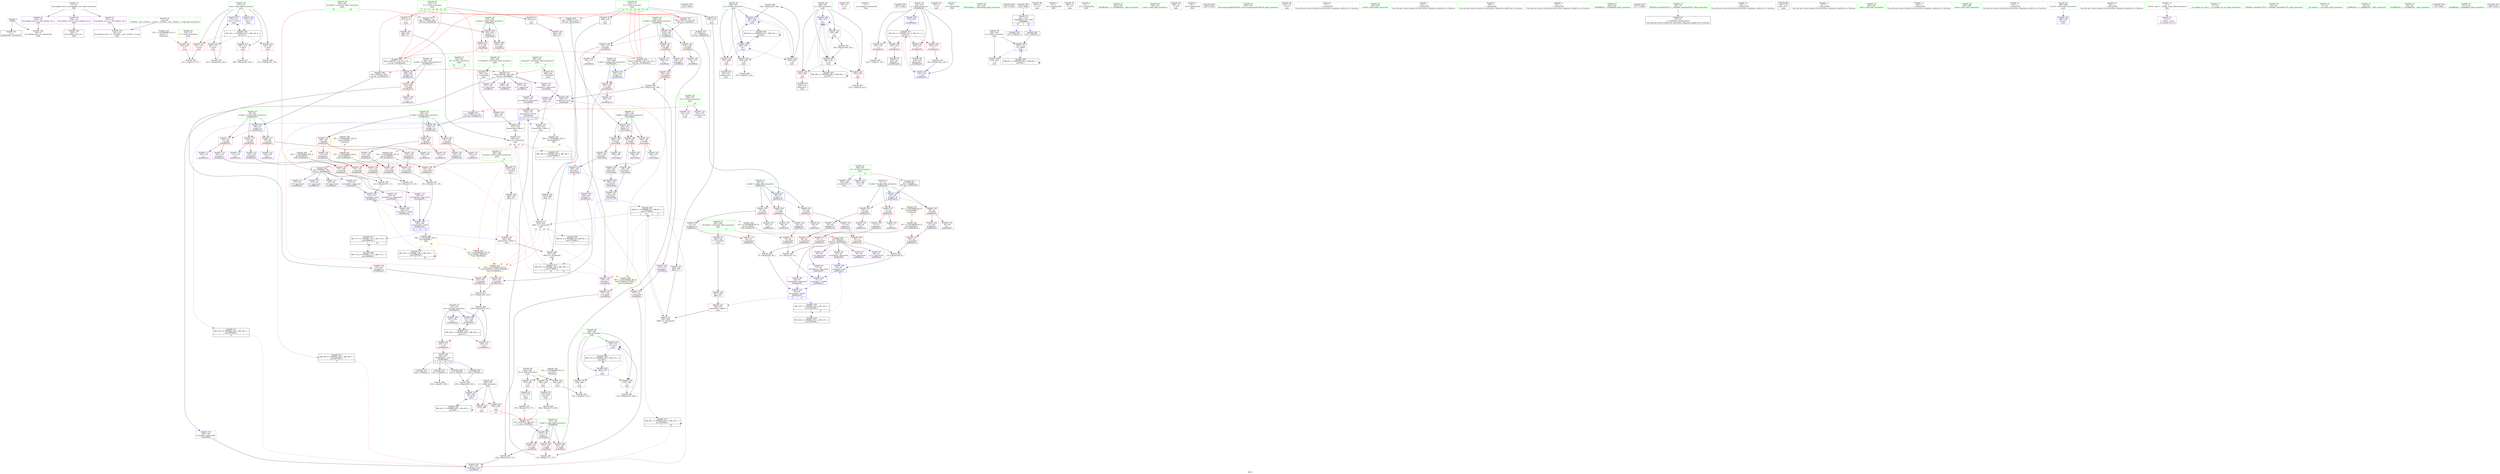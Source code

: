 digraph "SVFG" {
	label="SVFG";

	Node0x55bb239f0490 [shape=record,color=grey,label="{NodeID: 0\nNullPtr}"];
	Node0x55bb239f0490 -> Node0x55bb23a05580[style=solid];
	Node0x55bb239f0490 -> Node0x55bb23a11250[style=solid];
	Node0x55bb23a133d0 [shape=record,color=blue,label="{NodeID: 277\n272\<--421\ntests\<--inc40\nmain\n}"];
	Node0x55bb23a133d0 -> Node0x55bb23a2ab30[style=dashed];
	Node0x55bb23a071b0 [shape=record,color=red,label="{NodeID: 194\n166\<--165\n\<--arrayidx4\n_ZmleRK2pt\n}"];
	Node0x55bb23a071b0 -> Node0x55bb23a0daf0[style=solid];
	Node0x55bb23a04490 [shape=record,color=purple,label="{NodeID: 111\n113\<--95\ns3\<--agg.result\n_ZmiRK2ptS1_\n}"];
	Node0x55bb23a02820 [shape=record,color=green,label="{NodeID: 28\n147\<--148\nl.addr\<--l.addr_field_insensitive\n_ZmleRK2pt\n}"];
	Node0x55bb23a02820 -> Node0x55bb23a0ca20[style=solid];
	Node0x55bb23a02820 -> Node0x55bb23a0caf0[style=solid];
	Node0x55bb23a02820 -> Node0x55bb23a0cbc0[style=solid];
	Node0x55bb23a02820 -> Node0x55bb23a11b70[style=solid];
	Node0x55bb23a543a0 [shape=record,color=black,label="{NodeID: 554\n320 = PHI()\n}"];
	Node0x55bb23a0d4f0 [shape=record,color=grey,label="{NodeID: 388\n364 = Binary(363, 244, )\n}"];
	Node0x55bb23a0d4f0 -> Node0x55bb23a12e20[style=solid];
	Node0x55bb23a08870 [shape=record,color=red,label="{NodeID: 222\n333\<--286\n\<--j\nmain\n}"];
	Node0x55bb23a08870 -> Node0x55bb23a061b0[style=solid];
	Node0x55bb23a0a320 [shape=record,color=purple,label="{NodeID: 139\n173\<--172\ns8\<--\n_ZmleRK2pt\n}"];
	Node0x55bb23a04f00 [shape=record,color=green,label="{NodeID: 56\n298\<--299\nt\<--t_field_insensitive\nmain\n}"];
	Node0x55bb23a04f00 -> Node0x55bb23a08c80[style=solid];
	Node0x55bb23a04f00 -> Node0x55bb23a08d50[style=solid];
	Node0x55bb23a04f00 -> Node0x55bb23a13230[style=solid];
	Node0x55bb23a2fa30 [shape=record,color=black,label="{NodeID: 416\nMR_39V_3 = PHI(MR_39V_4, MR_39V_2, )\npts\{212 \}\n}"];
	Node0x55bb23a2fa30 -> Node0x55bb23a07760[style=dashed];
	Node0x55bb23a2fa30 -> Node0x55bb23a07830[style=dashed];
	Node0x55bb23a2fa30 -> Node0x55bb23a12600[style=dashed];
	Node0x55bb23a11de0 [shape=record,color=blue,label="{NodeID: 250\n169\<--167\narrayidx7\<--mul5\n_ZmleRK2pt\n}"];
	Node0x55bb23a11de0 -> Node0x55bb23a11eb0[style=dashed];
	Node0x55bb23a0b9e0 [shape=record,color=red,label="{NodeID: 167\n71\<--51\n\<--B.addr\n_ZplRK2ptS1_\n}"];
	Node0x55bb23a0b9e0 -> Node0x55bb23a03fb0[style=solid];
	Node0x55bb23a0b9e0 -> Node0x55bb23a04080[style=solid];
	Node0x55bb23a065c0 [shape=record,color=purple,label="{NodeID: 84\n307\<--8\n\<--.str\nmain\n}"];
	Node0x55bb239eae20 [shape=record,color=green,label="{NodeID: 1\n7\<--1\n__dso_handle\<--dummyObj\nGlob }"];
	Node0x55bb23a07280 [shape=record,color=red,label="{NodeID: 195\n175\<--174\n\<--arrayidx9\n_ZmleRK2pt\n}"];
	Node0x55bb23a07280 -> Node0x55bb23a0d7f0[style=solid];
	Node0x55bb23a04560 [shape=record,color=purple,label="{NodeID: 112\n114\<--95\narrayidx4\<--agg.result\n_ZmiRK2ptS1_\n}"];
	Node0x55bb23a04560 -> Node0x55bb23a11900[style=solid];
	Node0x55bb23a028f0 [shape=record,color=green,label="{NodeID: 29\n149\<--150\nB.addr\<--B.addr_field_insensitive\n_ZmleRK2pt\n}"];
	Node0x55bb23a028f0 -> Node0x55bb23a0cc90[style=solid];
	Node0x55bb23a028f0 -> Node0x55bb23a0cd60[style=solid];
	Node0x55bb23a028f0 -> Node0x55bb23a07010[style=solid];
	Node0x55bb23a028f0 -> Node0x55bb23a11c40[style=solid];
	Node0x55bb23a54470 [shape=record,color=black,label="{NodeID: 555\n337 = PHI()\n}"];
	Node0x55bb23a379c0 [shape=record,color=yellow,style=double,label="{NodeID: 472\n47V_1 = ENCHI(MR_47V_0)\npts\{2750000 3050000 \}\nFun[_Z3lgtRK2pt]|{<s0>3}}"];
	Node0x55bb23a379c0:s0 -> Node0x55bb23a34df0[style=dashed,color=red];
	Node0x55bb23a0d670 [shape=record,color=grey,label="{NodeID: 389\n373 = Binary(372, 244, )\n}"];
	Node0x55bb23a0d670 -> Node0x55bb23a12fc0[style=solid];
	Node0x55bb23a08940 [shape=record,color=red,label="{NodeID: 223\n339\<--286\n\<--j\nmain\n}"];
	Node0x55bb23a08940 -> Node0x55bb23a18fd0[style=solid];
	Node0x55bb23a0a3f0 [shape=record,color=purple,label="{NodeID: 140\n174\<--172\narrayidx9\<--\n_ZmleRK2pt\n}"];
	Node0x55bb23a0a3f0 -> Node0x55bb23a07280[style=solid];
	Node0x55bb23a04fd0 [shape=record,color=green,label="{NodeID: 57\n300\<--301\nM\<--M_field_insensitive\nmain\n|{<s0>24|<s1>25}}"];
	Node0x55bb23a04fd0:s0 -> Node0x55bb23a55d70[style=solid,color=red];
	Node0x55bb23a04fd0:s1 -> Node0x55bb23a55620[style=solid,color=red];
	Node0x55bb23a2ff30 [shape=record,color=black,label="{NodeID: 417\nMR_41V_3 = PHI(MR_41V_4, MR_41V_2, )\npts\{214 \}\n}"];
	Node0x55bb23a2ff30 -> Node0x55bb23a07900[style=dashed];
	Node0x55bb23a2ff30 -> Node0x55bb23a079d0[style=dashed];
	Node0x55bb23a2ff30 -> Node0x55bb23a07aa0[style=dashed];
	Node0x55bb23a2ff30 -> Node0x55bb23a07b70[style=dashed];
	Node0x55bb23a2ff30 -> Node0x55bb23a126d0[style=dashed];
	Node0x55bb23a11eb0 [shape=record,color=blue,label="{NodeID: 251\n178\<--176\narrayidx12\<--mul10\n_ZmleRK2pt\n|{<s0>15|<s1>15|<s2>17|<s3>17|<s4>24}}"];
	Node0x55bb23a11eb0:s0 -> Node0x55bb23a10ee0[style=dashed,color=blue];
	Node0x55bb23a11eb0:s1 -> Node0x55bb23a2e130[style=dashed,color=blue];
	Node0x55bb23a11eb0:s2 -> Node0x55bb23a10fb0[style=dashed,color=blue];
	Node0x55bb23a11eb0:s3 -> Node0x55bb23a2e630[style=dashed,color=blue];
	Node0x55bb23a11eb0:s4 -> Node0x55bb23a3d2d0[style=dashed,color=blue];
	Node0x55bb23a0bab0 [shape=record,color=red,label="{NodeID: 168\n83\<--51\n\<--B.addr\n_ZplRK2ptS1_\n}"];
	Node0x55bb23a0bab0 -> Node0x55bb23a042f0[style=solid];
	Node0x55bb23a0bab0 -> Node0x55bb23a043c0[style=solid];
	Node0x55bb23a06690 [shape=record,color=purple,label="{NodeID: 85\n319\<--8\n\<--.str\nmain\n}"];
	Node0x55bb239ea890 [shape=record,color=green,label="{NodeID: 2\n8\<--1\n.str\<--dummyObj\nGlob }"];
	Node0x55bb23a07350 [shape=record,color=red,label="{NodeID: 196\n188\<--185\n\<--P.addr\n_Z4zeroR2pt\n}"];
	Node0x55bb23a07350 -> Node0x55bb23a0a4c0[style=solid];
	Node0x55bb23a07350 -> Node0x55bb23a0a590[style=solid];
	Node0x55bb23a04630 [shape=record,color=purple,label="{NodeID: 113\n125\<--95\ns10\<--agg.result\n_ZmiRK2ptS1_\n}"];
	Node0x55bb23a029c0 [shape=record,color=green,label="{NodeID: 30\n181\<--182\n_Z4zeroR2pt\<--_Z4zeroR2pt_field_insensitive\n}"];
	Node0x55bb23a54540 [shape=record,color=black,label="{NodeID: 556\n361 = PHI()\n}"];
	Node0x55bb23a0d7f0 [shape=record,color=grey,label="{NodeID: 390\n176 = Binary(171, 175, )\n}"];
	Node0x55bb23a0d7f0 -> Node0x55bb23a11eb0[style=solid];
	Node0x55bb23a08a10 [shape=record,color=red,label="{NodeID: 224\n353\<--290\n\<--j9\nmain\n}"];
	Node0x55bb23a08a10 -> Node0x55bb23a0e6f0[style=solid];
	Node0x55bb23a0a4c0 [shape=record,color=purple,label="{NodeID: 141\n189\<--188\ns\<--\n_Z4zeroR2pt\n}"];
	Node0x55bb23a050a0 [shape=record,color=green,label="{NodeID: 58\n302\<--303\nd\<--d_field_insensitive\nmain\n}"];
	Node0x55bb23a050a0 -> Node0x55bb23a08e20[style=solid];
	Node0x55bb23a050a0 -> Node0x55bb23a13300[style=solid];
	Node0x55bb23a11f80 [shape=record,color=blue,label="{NodeID: 252\n185\<--184\nP.addr\<--P\n_Z4zeroR2pt\n}"];
	Node0x55bb23a11f80 -> Node0x55bb23a07350[style=dashed];
	Node0x55bb23a11f80 -> Node0x55bb23a07420[style=dashed];
	Node0x55bb23a11f80 -> Node0x55bb23a074f0[style=dashed];
	Node0x55bb23a0bb80 [shape=record,color=red,label="{NodeID: 169\n58\<--57\n\<--arrayidx\n_ZplRK2ptS1_\n}"];
	Node0x55bb23a0bb80 -> Node0x55bb23a195d0[style=solid];
	Node0x55bb23a06760 [shape=record,color=purple,label="{NodeID: 86\n336\<--10\n\<--.str.1\nmain\n}"];
	Node0x55bb239f0520 [shape=record,color=green,label="{NodeID: 3\n10\<--1\n.str.1\<--dummyObj\nGlob }"];
	Node0x55bb23a35900 [shape=record,color=yellow,style=double,label="{NodeID: 446\n18V_1 = ENCHI(MR_18V_0)\npts\{2790000 \}\nFun[main]|{<s0>10}}"];
	Node0x55bb23a35900:s0 -> Node0x55bb23a2cf10[style=dashed,color=red];
	Node0x55bb23a07420 [shape=record,color=red,label="{NodeID: 197\n193\<--185\n\<--P.addr\n_Z4zeroR2pt\n}"];
	Node0x55bb23a07420 -> Node0x55bb23a0a660[style=solid];
	Node0x55bb23a07420 -> Node0x55bb23a0a730[style=solid];
	Node0x55bb23a04700 [shape=record,color=purple,label="{NodeID: 114\n126\<--95\narrayidx11\<--agg.result\n_ZmiRK2ptS1_\n}"];
	Node0x55bb23a04700 -> Node0x55bb23a119d0[style=solid];
	Node0x55bb23a02a90 [shape=record,color=green,label="{NodeID: 31\n185\<--186\nP.addr\<--P.addr_field_insensitive\n_Z4zeroR2pt\n}"];
	Node0x55bb23a02a90 -> Node0x55bb23a07350[style=solid];
	Node0x55bb23a02a90 -> Node0x55bb23a07420[style=solid];
	Node0x55bb23a02a90 -> Node0x55bb23a074f0[style=solid];
	Node0x55bb23a02a90 -> Node0x55bb23a11f80[style=solid];
	Node0x55bb23a54610 [shape=record,color=black,label="{NodeID: 557\n391 = PHI(204, )\n}"];
	Node0x55bb23a54610 -> Node0x55bb23a0e3f0[style=solid];
	Node0x55bb23a0d970 [shape=record,color=grey,label="{NodeID: 391\n136 = Binary(131, 135, )\n}"];
	Node0x55bb23a0d970 -> Node0x55bb23a11aa0[style=solid];
	Node0x55bb23a08ae0 [shape=record,color=red,label="{NodeID: 225\n357\<--290\n\<--j9\nmain\n}"];
	Node0x55bb23a08ae0 -> Node0x55bb23a06280[style=solid];
	Node0x55bb23a0a590 [shape=record,color=purple,label="{NodeID: 142\n190\<--188\narrayidx\<--\n_Z4zeroR2pt\n}"];
	Node0x55bb23a0a590 -> Node0x55bb23a12050[style=solid];
	Node0x55bb23a05170 [shape=record,color=green,label="{NodeID: 59\n304\<--305\nref.tmp35\<--ref.tmp35_field_insensitive\nmain\n|{<s0>25|<s1>26}}"];
	Node0x55bb23a05170:s0 -> Node0x55bb23a552f0[style=solid,color=red];
	Node0x55bb23a05170:s1 -> Node0x55bb23a563d0[style=solid,color=red];
	Node0x55bb23a12050 [shape=record,color=blue,label="{NodeID: 253\n190\<--192\narrayidx\<--\n_Z4zeroR2pt\n}"];
	Node0x55bb23a12050 -> Node0x55bb23a12120[style=dashed];
	Node0x55bb23a0bc50 [shape=record,color=red,label="{NodeID: 170\n62\<--61\n\<--arrayidx2\n_ZplRK2ptS1_\n}"];
	Node0x55bb23a0bc50 -> Node0x55bb23a195d0[style=solid];
	Node0x55bb23a06830 [shape=record,color=purple,label="{NodeID: 87\n360\<--10\n\<--.str.1\nmain\n}"];
	Node0x55bb239eaa50 [shape=record,color=green,label="{NodeID: 4\n12\<--1\n.str.2\<--dummyObj\nGlob }"];
	Node0x55bb23a359e0 [shape=record,color=yellow,style=double,label="{NodeID: 447\n8V_1 = ENCHI(MR_8V_0)\npts\{2810000 \}\nFun[main]|{<s0>13}}"];
	Node0x55bb23a359e0:s0 -> Node0x55bb23a372b0[style=dashed,color=red];
	Node0x55bb23a074f0 [shape=record,color=red,label="{NodeID: 198\n197\<--185\n\<--P.addr\n_Z4zeroR2pt\n}"];
	Node0x55bb23a074f0 -> Node0x55bb23a0a800[style=solid];
	Node0x55bb23a074f0 -> Node0x55bb23a0a8d0[style=solid];
	Node0x55bb23a047d0 [shape=record,color=purple,label="{NodeID: 115\n137\<--95\ns17\<--agg.result\n_ZmiRK2ptS1_\n}"];
	Node0x55bb23a02b60 [shape=record,color=green,label="{NodeID: 32\n202\<--203\n_Z2isRK2ptS1_\<--_Z2isRK2ptS1__field_insensitive\n}"];
	Node0x55bb23a54840 [shape=record,color=black,label="{NodeID: 558\n397 = PHI(251, )\n}"];
	Node0x55bb23a0daf0 [shape=record,color=grey,label="{NodeID: 392\n167 = Binary(162, 166, )\n}"];
	Node0x55bb23a0daf0 -> Node0x55bb23a11de0[style=solid];
	Node0x55bb23a08bb0 [shape=record,color=red,label="{NodeID: 226\n363\<--290\n\<--j9\nmain\n}"];
	Node0x55bb23a08bb0 -> Node0x55bb23a0d4f0[style=solid];
	Node0x55bb23a0a660 [shape=record,color=purple,label="{NodeID: 143\n194\<--193\ns1\<--\n_Z4zeroR2pt\n}"];
	Node0x55bb23a05240 [shape=record,color=green,label="{NodeID: 60\n309\<--310\nscanf\<--scanf_field_insensitive\n}"];
	Node0x55bb23a12120 [shape=record,color=blue,label="{NodeID: 254\n195\<--192\narrayidx2\<--\n_Z4zeroR2pt\n}"];
	Node0x55bb23a12120 -> Node0x55bb23a121f0[style=dashed];
	Node0x55bb23a0bd20 [shape=record,color=red,label="{NodeID: 171\n70\<--69\n\<--arrayidx6\n_ZplRK2ptS1_\n}"];
	Node0x55bb23a0bd20 -> Node0x55bb23a0d070[style=solid];
	Node0x55bb23a06900 [shape=record,color=purple,label="{NodeID: 88\n398\<--12\n\<--.str.2\nmain\n}"];
	Node0x55bb239eab90 [shape=record,color=green,label="{NodeID: 5\n14\<--1\n.str.3\<--dummyObj\nGlob }"];
	Node0x55bb23a075c0 [shape=record,color=red,label="{NodeID: 199\n225\<--207\n\<--A.addr\n_Z2isRK2ptS1_\n}"];
	Node0x55bb23a075c0 -> Node0x55bb23a0a9a0[style=solid];
	Node0x55bb23a075c0 -> Node0x55bb23a0aa70[style=solid];
	Node0x55bb23a09070 [shape=record,color=purple,label="{NodeID: 116\n138\<--95\narrayidx18\<--agg.result\n_ZmiRK2ptS1_\n}"];
	Node0x55bb23a09070 -> Node0x55bb23a11aa0[style=solid];
	Node0x55bb23a02c30 [shape=record,color=green,label="{NodeID: 33\n207\<--208\nA.addr\<--A.addr_field_insensitive\n_Z2isRK2ptS1_\n}"];
	Node0x55bb23a02c30 -> Node0x55bb23a075c0[style=solid];
	Node0x55bb23a02c30 -> Node0x55bb23a122c0[style=solid];
	Node0x55bb23a54980 [shape=record,color=black,label="{NodeID: 559\n399 = PHI()\n}"];
	Node0x55bb23a0dc70 [shape=record,color=grey,label="{NodeID: 393\n386 = Binary(379, 385, )\n|{<s0>17}}"];
	Node0x55bb23a0dc70:s0 -> Node0x55bb23a560b0[style=solid,color=red];
	Node0x55bb23a08c80 [shape=record,color=red,label="{NodeID: 227\n407\<--298\n\<--t\nmain\n|{<s0>24}}"];
	Node0x55bb23a08c80:s0 -> Node0x55bb23a560b0[style=solid,color=red];
	Node0x55bb23a0a730 [shape=record,color=purple,label="{NodeID: 144\n195\<--193\narrayidx2\<--\n_Z4zeroR2pt\n}"];
	Node0x55bb23a0a730 -> Node0x55bb23a12120[style=solid];
	Node0x55bb23a05310 [shape=record,color=green,label="{NodeID: 61\n349\<--350\nllvm.memcpy.p0i8.p0i8.i64\<--llvm.memcpy.p0i8.p0i8.i64_field_insensitive\n}"];
	Node0x55bb23a121f0 [shape=record,color=blue,label="{NodeID: 255\n199\<--192\narrayidx4\<--\n_Z4zeroR2pt\n|{<s0>6|<s1>7}}"];
	Node0x55bb23a121f0:s0 -> Node0x55bb23a32730[style=dashed,color=blue];
	Node0x55bb23a121f0:s1 -> Node0x55bb23a32c30[style=dashed,color=blue];
	Node0x55bb23a0bdf0 [shape=record,color=red,label="{NodeID: 172\n74\<--73\n\<--arrayidx8\n_ZplRK2ptS1_\n}"];
	Node0x55bb23a0bdf0 -> Node0x55bb23a0d070[style=solid];
	Node0x55bb23a069d0 [shape=record,color=purple,label="{NodeID: 89\n416\<--14\n\<--.str.3\nmain\n}"];
	Node0x55bb239f2350 [shape=record,color=green,label="{NodeID: 6\n17\<--1\n\<--dummyObj\nCan only get source location for instruction, argument, global var or function.}"];
	Node0x55bb23a07690 [shape=record,color=red,label="{NodeID: 200\n231\<--209\n\<--B.addr\n_Z2isRK2ptS1_\n}"];
	Node0x55bb23a07690 -> Node0x55bb23a0ab40[style=solid];
	Node0x55bb23a07690 -> Node0x55bb23a0ac10[style=solid];
	Node0x55bb23a09140 [shape=record,color=purple,label="{NodeID: 117\n105\<--104\ns\<--\n_ZmiRK2ptS1_\n}"];
	Node0x55bb23a02d00 [shape=record,color=green,label="{NodeID: 34\n209\<--210\nB.addr\<--B.addr_field_insensitive\n_Z2isRK2ptS1_\n}"];
	Node0x55bb23a02d00 -> Node0x55bb23a07690[style=solid];
	Node0x55bb23a02d00 -> Node0x55bb23a12390[style=solid];
	Node0x55bb23a54a50 [shape=record,color=black,label="{NodeID: 560\n403 = PHI(204, )\n}"];
	Node0x55bb23a54a50 -> Node0x55bb23a0cef0[style=solid];
	Node0x55bb23a0ddf0 [shape=record,color=grey,label="{NodeID: 394\n158 = Binary(153, 157, )\n}"];
	Node0x55bb23a0ddf0 -> Node0x55bb23a11d10[style=solid];
	Node0x55bb23a08d50 [shape=record,color=red,label="{NodeID: 228\n415\<--298\n\<--t\nmain\n}"];
	Node0x55bb23a0a800 [shape=record,color=purple,label="{NodeID: 145\n198\<--197\ns3\<--\n_Z4zeroR2pt\n}"];
	Node0x55bb23a053e0 [shape=record,color=green,label="{NodeID: 62\n400\<--401\nprintf\<--printf_field_insensitive\n}"];
	Node0x55bb23a122c0 [shape=record,color=blue,label="{NodeID: 256\n207\<--205\nA.addr\<--A\n_Z2isRK2ptS1_\n}"];
	Node0x55bb23a122c0 -> Node0x55bb23a075c0[style=dashed];
	Node0x55bb23a0bec0 [shape=record,color=red,label="{NodeID: 173\n82\<--81\n\<--arrayidx13\n_ZplRK2ptS1_\n}"];
	Node0x55bb23a0bec0 -> Node0x55bb23a19150[style=solid];
	Node0x55bb23a06aa0 [shape=record,color=purple,label="{NodeID: 90\n440\<--16\nllvm.global_ctors_0\<--llvm.global_ctors\nGlob }"];
	Node0x55bb23a06aa0 -> Node0x55bb23a11080[style=solid];
	Node0x55bb239f23e0 [shape=record,color=green,label="{NodeID: 7\n192\<--1\n\<--dummyObj\nCan only get source location for instruction, argument, global var or function.}"];
	Node0x55bb23a07760 [shape=record,color=red,label="{NodeID: 201\n238\<--211\n\<--tot\n_Z2isRK2ptS1_\n}"];
	Node0x55bb23a07760 -> Node0x55bb23a19450[style=solid];
	Node0x55bb23a09210 [shape=record,color=purple,label="{NodeID: 118\n106\<--104\narrayidx\<--\n_ZmiRK2ptS1_\n}"];
	Node0x55bb23a09210 -> Node0x55bb23a0c540[style=solid];
	Node0x55bb23a02dd0 [shape=record,color=green,label="{NodeID: 35\n211\<--212\ntot\<--tot_field_insensitive\n_Z2isRK2ptS1_\n}"];
	Node0x55bb23a02dd0 -> Node0x55bb23a07760[style=solid];
	Node0x55bb23a02dd0 -> Node0x55bb23a07830[style=solid];
	Node0x55bb23a02dd0 -> Node0x55bb23a12460[style=solid];
	Node0x55bb23a02dd0 -> Node0x55bb23a12600[style=solid];
	Node0x55bb23a54bc0 [shape=record,color=black,label="{NodeID: 561\n404 = PHI(204, )\n}"];
	Node0x55bb23a54bc0 -> Node0x55bb23a0cef0[style=solid];
	Node0x55bb23a0df70 [shape=record,color=grey,label="{NodeID: 395\n315 = cmp(313, 314, )\n}"];
	Node0x55bb23a08e20 [shape=record,color=red,label="{NodeID: 229\n414\<--302\n\<--d\nmain\n}"];
	Node0x55bb23a0a8d0 [shape=record,color=purple,label="{NodeID: 146\n199\<--197\narrayidx4\<--\n_Z4zeroR2pt\n}"];
	Node0x55bb23a0a8d0 -> Node0x55bb23a121f0[style=solid];
	Node0x55bb23a054b0 [shape=record,color=green,label="{NodeID: 63\n18\<--436\n_GLOBAL__sub_I_Onufry_1_0.cpp\<--_GLOBAL__sub_I_Onufry_1_0.cpp_field_insensitive\n}"];
	Node0x55bb23a054b0 -> Node0x55bb23a11150[style=solid];
	Node0x55bb23a12390 [shape=record,color=blue,label="{NodeID: 257\n209\<--206\nB.addr\<--B\n_Z2isRK2ptS1_\n}"];
	Node0x55bb23a12390 -> Node0x55bb23a07690[style=dashed];
	Node0x55bb23a0bf90 [shape=record,color=red,label="{NodeID: 174\n86\<--85\n\<--arrayidx15\n_ZplRK2ptS1_\n}"];
	Node0x55bb23a0bf90 -> Node0x55bb23a19150[style=solid];
	Node0x55bb23a06ba0 [shape=record,color=purple,label="{NodeID: 91\n441\<--16\nllvm.global_ctors_1\<--llvm.global_ctors\nGlob }"];
	Node0x55bb23a06ba0 -> Node0x55bb23a11150[style=solid];
	Node0x55bb239f2470 [shape=record,color=green,label="{NodeID: 8\n219\<--1\n\<--dummyObj\nCan only get source location for instruction, argument, global var or function.}"];
	Node0x55bb23a07830 [shape=record,color=red,label="{NodeID: 202\n247\<--211\n\<--tot\n_Z2isRK2ptS1_\n}"];
	Node0x55bb23a07830 -> Node0x55bb23a05990[style=solid];
	Node0x55bb23a092e0 [shape=record,color=purple,label="{NodeID: 119\n109\<--108\ns1\<--\n_ZmiRK2ptS1_\n}"];
	Node0x55bb23a02ea0 [shape=record,color=green,label="{NodeID: 36\n213\<--214\ni\<--i_field_insensitive\n_Z2isRK2ptS1_\n}"];
	Node0x55bb23a02ea0 -> Node0x55bb23a07900[style=solid];
	Node0x55bb23a02ea0 -> Node0x55bb23a079d0[style=solid];
	Node0x55bb23a02ea0 -> Node0x55bb23a07aa0[style=solid];
	Node0x55bb23a02ea0 -> Node0x55bb23a07b70[style=solid];
	Node0x55bb23a02ea0 -> Node0x55bb23a12530[style=solid];
	Node0x55bb23a02ea0 -> Node0x55bb23a126d0[style=solid];
	Node0x55bb23a54d00 [shape=record,color=black,label="{NodeID: 562\n410 = PHI(251, )\n}"];
	Node0x55bb23a54d00 -> Node0x55bb23a13300[style=solid];
	Node0x55bb23a0e0f0 [shape=record,color=grey,label="{NodeID: 396\n325 = cmp(323, 324, )\n}"];
	Node0x55bb23a08ef0 [shape=record,color=red,label="{NodeID: 230\n445\<--444\ndummyVal\<--offset_0\nmain\n}"];
	Node0x55bb23a08ef0 -> Node0x55bb23a12c80[style=solid];
	Node0x55bb23a0a9a0 [shape=record,color=purple,label="{NodeID: 147\n226\<--225\ns\<--\n_Z2isRK2ptS1_\n}"];
	Node0x55bb23a05580 [shape=record,color=black,label="{NodeID: 64\n2\<--3\ndummyVal\<--dummyVal\n}"];
	Node0x55bb23a12460 [shape=record,color=blue,label="{NodeID: 258\n211\<--192\ntot\<--\n_Z2isRK2ptS1_\n}"];
	Node0x55bb23a12460 -> Node0x55bb23a2fa30[style=dashed];
	Node0x55bb23a0c060 [shape=record,color=red,label="{NodeID: 175\n104\<--98\n\<--A.addr\n_ZmiRK2ptS1_\n}"];
	Node0x55bb23a0c060 -> Node0x55bb23a09140[style=solid];
	Node0x55bb23a0c060 -> Node0x55bb23a09210[style=solid];
	Node0x55bb23a06ca0 [shape=record,color=purple,label="{NodeID: 92\n442\<--16\nllvm.global_ctors_2\<--llvm.global_ctors\nGlob }"];
	Node0x55bb23a06ca0 -> Node0x55bb23a11250[style=solid];
	Node0x55bb239eaf10 [shape=record,color=green,label="{NodeID: 9\n223\<--1\n\<--dummyObj\nCan only get source location for instruction, argument, global var or function.}"];
	Node0x55bb23a07900 [shape=record,color=red,label="{NodeID: 203\n221\<--213\n\<--i\n_Z2isRK2ptS1_\n}"];
	Node0x55bb23a07900 -> Node0x55bb23a0e570[style=solid];
	Node0x55bb23a093b0 [shape=record,color=purple,label="{NodeID: 120\n110\<--108\narrayidx2\<--\n_ZmiRK2ptS1_\n}"];
	Node0x55bb23a093b0 -> Node0x55bb23a0c610[style=solid];
	Node0x55bb23a02f70 [shape=record,color=green,label="{NodeID: 37\n249\<--250\n_Z3lgtRK2pt\<--_Z3lgtRK2pt_field_insensitive\n}"];
	Node0x55bb23a54e40 [shape=record,color=black,label="{NodeID: 563\n417 = PHI()\n}"];
	Node0x55bb23a0e270 [shape=record,color=grey,label="{NodeID: 397\n330 = cmp(329, 223, )\n}"];
	Node0x55bb23a10e50 [shape=record,color=red,label="{NodeID: 231\n448\<--447\ndummyVal\<--offset_0\nmain\n}"];
	Node0x55bb23a10e50 -> Node0x55bb23a12ef0[style=solid];
	Node0x55bb23a0aa70 [shape=record,color=purple,label="{NodeID: 148\n229\<--225\narrayidx\<--\n_Z2isRK2ptS1_\n}"];
	Node0x55bb23a0aa70 -> Node0x55bb23a07c40[style=solid];
	Node0x55bb23a05650 [shape=record,color=black,label="{NodeID: 65\n29\<--30\n\<--_ZNSt8ios_base4InitD1Ev\nCan only get source location for instruction, argument, global var or function.}"];
	Node0x55bb23a32730 [shape=record,color=black,label="{NodeID: 425\nMR_16V_4 = PHI(MR_16V_5, MR_16V_3, )\npts\{2750000 \}\n|{|<s2>10|<s3>15}}"];
	Node0x55bb23a32730 -> Node0x55bb23a12c80[style=dashed];
	Node0x55bb23a32730 -> Node0x55bb23a13090[style=dashed];
	Node0x55bb23a32730:s2 -> Node0x55bb23a2ce30[style=dashed,color=red];
	Node0x55bb23a32730:s3 -> Node0x55bb23a37660[style=dashed,color=red];
	Node0x55bb23a12530 [shape=record,color=blue,label="{NodeID: 259\n213\<--219\ni\<--\n_Z2isRK2ptS1_\n}"];
	Node0x55bb23a12530 -> Node0x55bb23a2ff30[style=dashed];
	Node0x55bb23a0c130 [shape=record,color=red,label="{NodeID: 176\n116\<--98\n\<--A.addr\n_ZmiRK2ptS1_\n}"];
	Node0x55bb23a0c130 -> Node0x55bb23a09480[style=solid];
	Node0x55bb23a0c130 -> Node0x55bb23a09550[style=solid];
	Node0x55bb23a06da0 [shape=record,color=purple,label="{NodeID: 93\n64\<--46\ns3\<--agg.result\n_ZplRK2ptS1_\n}"];
	Node0x55bb239eafa0 [shape=record,color=green,label="{NodeID: 10\n244\<--1\n\<--dummyObj\nCan only get source location for instruction, argument, global var or function.}"];
	Node0x55bb23a079d0 [shape=record,color=red,label="{NodeID: 204\n227\<--213\n\<--i\n_Z2isRK2ptS1_\n}"];
	Node0x55bb23a079d0 -> Node0x55bb23a057f0[style=solid];
	Node0x55bb23a09480 [shape=record,color=purple,label="{NodeID: 121\n117\<--116\ns5\<--\n_ZmiRK2ptS1_\n}"];
	Node0x55bb23a03040 [shape=record,color=green,label="{NodeID: 38\n253\<--254\nA.addr\<--A.addr_field_insensitive\n_Z3lgtRK2pt\n}"];
	Node0x55bb23a03040 -> Node0x55bb23a07de0[style=solid];
	Node0x55bb23a03040 -> Node0x55bb23a07eb0[style=solid];
	Node0x55bb23a03040 -> Node0x55bb23a127a0[style=solid];
	Node0x55bb23a54f10 [shape=record,color=black,label="{NodeID: 564\n206 = PHI(257, 274, 274, 276, )\n1st arg _Z2isRK2ptS1_ }"];
	Node0x55bb23a54f10 -> Node0x55bb23a12390[style=solid];
	Node0x55bb23a0e3f0 [shape=record,color=grey,label="{NodeID: 398\n392 = cmp(391, 393, )\n}"];
	Node0x55bb23a10ee0 [shape=record,color=red,label="{NodeID: 232\n451\<--450\ndummyVal\<--offset_0\nmain\n}"];
	Node0x55bb23a10ee0 -> Node0x55bb23a13090[style=solid];
	Node0x55bb23a0ab40 [shape=record,color=purple,label="{NodeID: 149\n232\<--231\ns1\<--\n_Z2isRK2ptS1_\n}"];
	Node0x55bb23a05720 [shape=record,color=black,label="{NodeID: 66\n267\<--219\nmain_ret\<--\nmain\n}"];
	Node0x55bb23a32c30 [shape=record,color=black,label="{NodeID: 426\nMR_6V_4 = PHI(MR_6V_5, MR_6V_3, )\npts\{2770000 \}\n|{|<s2>13|<s3>17}}"];
	Node0x55bb23a32c30 -> Node0x55bb23a12ef0[style=dashed];
	Node0x55bb23a32c30 -> Node0x55bb23a13160[style=dashed];
	Node0x55bb23a32c30:s2 -> Node0x55bb23a37200[style=dashed,color=red];
	Node0x55bb23a32c30:s3 -> Node0x55bb23a37660[style=dashed,color=red];
	Node0x55bb23a12600 [shape=record,color=blue,label="{NodeID: 260\n211\<--239\ntot\<--add\n_Z2isRK2ptS1_\n}"];
	Node0x55bb23a12600 -> Node0x55bb23a2fa30[style=dashed];
	Node0x55bb23a0c200 [shape=record,color=red,label="{NodeID: 177\n128\<--98\n\<--A.addr\n_ZmiRK2ptS1_\n}"];
	Node0x55bb23a0c200 -> Node0x55bb23a097c0[style=solid];
	Node0x55bb23a0c200 -> Node0x55bb23a09890[style=solid];
	Node0x55bb23a06e70 [shape=record,color=purple,label="{NodeID: 94\n65\<--46\narrayidx4\<--agg.result\n_ZplRK2ptS1_\n}"];
	Node0x55bb23a06e70 -> Node0x55bb23a114f0[style=solid];
	Node0x55bb239eb070 [shape=record,color=green,label="{NodeID: 11\n347\<--1\n\<--dummyObj\nCan only get source location for instruction, argument, global var or function.}"];
	Node0x55bb23a07aa0 [shape=record,color=red,label="{NodeID: 205\n233\<--213\n\<--i\n_Z2isRK2ptS1_\n}"];
	Node0x55bb23a07aa0 -> Node0x55bb23a058c0[style=solid];
	Node0x55bb23a09550 [shape=record,color=purple,label="{NodeID: 122\n118\<--116\narrayidx6\<--\n_ZmiRK2ptS1_\n}"];
	Node0x55bb23a09550 -> Node0x55bb23a0c6e0[style=solid];
	Node0x55bb23a03110 [shape=record,color=green,label="{NodeID: 39\n260\<--261\nsqrtl\<--sqrtl_field_insensitive\n}"];
	Node0x55bb23a552f0 [shape=record,color=black,label="{NodeID: 565\n95 = PHI(288, 304, )\n0th arg _ZmiRK2ptS1_ }"];
	Node0x55bb23a552f0 -> Node0x55bb23a04490[style=solid];
	Node0x55bb23a552f0 -> Node0x55bb23a04560[style=solid];
	Node0x55bb23a552f0 -> Node0x55bb23a04630[style=solid];
	Node0x55bb23a552f0 -> Node0x55bb23a04700[style=solid];
	Node0x55bb23a552f0 -> Node0x55bb23a047d0[style=solid];
	Node0x55bb23a552f0 -> Node0x55bb23a09070[style=solid];
	Node0x55bb23a0e570 [shape=record,color=grey,label="{NodeID: 399\n222 = cmp(221, 223, )\n}"];
	Node0x55bb23a10fb0 [shape=record,color=red,label="{NodeID: 233\n454\<--453\ndummyVal\<--offset_0\nmain\n}"];
	Node0x55bb23a10fb0 -> Node0x55bb23a13160[style=solid];
	Node0x55bb23a0ac10 [shape=record,color=purple,label="{NodeID: 150\n235\<--231\narrayidx3\<--\n_Z2isRK2ptS1_\n}"];
	Node0x55bb23a0ac10 -> Node0x55bb23a07d10[style=solid];
	Node0x55bb23a057f0 [shape=record,color=black,label="{NodeID: 67\n228\<--227\nidxprom\<--\n_Z2isRK2ptS1_\n}"];
	Node0x55bb23a33130 [shape=record,color=black,label="{NodeID: 427\nMR_71V_3 = PHI(MR_71V_4, MR_71V_2, )\npts\{2890000 \}\n|{|<s1>10}}"];
	Node0x55bb23a33130 -> Node0x55bb23a2d730[style=dashed];
	Node0x55bb23a33130:s1 -> Node0x55bb23a11900[style=dashed,color=red];
	Node0x55bb23a126d0 [shape=record,color=blue,label="{NodeID: 261\n213\<--243\ni\<--inc\n_Z2isRK2ptS1_\n}"];
	Node0x55bb23a126d0 -> Node0x55bb23a2ff30[style=dashed];
	Node0x55bb23a0c2d0 [shape=record,color=red,label="{NodeID: 178\n108\<--100\n\<--B.addr\n_ZmiRK2ptS1_\n}"];
	Node0x55bb23a0c2d0 -> Node0x55bb23a092e0[style=solid];
	Node0x55bb23a0c2d0 -> Node0x55bb23a093b0[style=solid];
	Node0x55bb23a06f40 [shape=record,color=purple,label="{NodeID: 95\n76\<--46\ns10\<--agg.result\n_ZplRK2ptS1_\n}"];
	Node0x55bb23a01c60 [shape=record,color=green,label="{NodeID: 12\n348\<--1\n\<--dummyObj\nCan only get source location for instruction, argument, global var or function.}"];
	Node0x55bb23a07b70 [shape=record,color=red,label="{NodeID: 206\n242\<--213\n\<--i\n_Z2isRK2ptS1_\n}"];
	Node0x55bb23a07b70 -> Node0x55bb23a18e50[style=solid];
	Node0x55bb23a09620 [shape=record,color=purple,label="{NodeID: 123\n121\<--120\ns7\<--\n_ZmiRK2ptS1_\n}"];
	Node0x55bb23a031e0 [shape=record,color=green,label="{NodeID: 40\n265\<--266\nmain\<--main_field_insensitive\n}"];
	Node0x55bb23a55620 [shape=record,color=black,label="{NodeID: 566\n96 = PHI(274, 300, )\n1st arg _ZmiRK2ptS1_ }"];
	Node0x55bb23a55620 -> Node0x55bb23a11760[style=solid];
	Node0x55bb23a0e6f0 [shape=record,color=grey,label="{NodeID: 400\n354 = cmp(353, 223, )\n}"];
	Node0x55bb23a11080 [shape=record,color=blue,label="{NodeID: 234\n440\<--17\nllvm.global_ctors_0\<--\nGlob }"];
	Node0x55bb23a0ace0 [shape=record,color=purple,label="{NodeID: 151\n332\<--278\ns\<--cF\nmain\n}"];
	Node0x55bb23a058c0 [shape=record,color=black,label="{NodeID: 68\n234\<--233\nidxprom2\<--\n_Z2isRK2ptS1_\n}"];
	Node0x55bb23a33630 [shape=record,color=black,label="{NodeID: 428\nMR_10V_3 = PHI(MR_10V_4, MR_10V_2, )\npts\{2930000 \}\n|{|<s1>13}}"];
	Node0x55bb23a33630 -> Node0x55bb23a2dc30[style=dashed];
	Node0x55bb23a33630:s1 -> Node0x55bb23a114f0[style=dashed,color=red];
	Node0x55bb23a127a0 [shape=record,color=blue,label="{NodeID: 262\n253\<--252\nA.addr\<--A\n_Z3lgtRK2pt\n}"];
	Node0x55bb23a127a0 -> Node0x55bb23a07de0[style=dashed];
	Node0x55bb23a127a0 -> Node0x55bb23a07eb0[style=dashed];
	Node0x55bb23a0c3a0 [shape=record,color=red,label="{NodeID: 179\n120\<--100\n\<--B.addr\n_ZmiRK2ptS1_\n}"];
	Node0x55bb23a0c3a0 -> Node0x55bb23a09620[style=solid];
	Node0x55bb23a0c3a0 -> Node0x55bb23a096f0[style=solid];
	Node0x55bb23a03860 [shape=record,color=purple,label="{NodeID: 96\n77\<--46\narrayidx11\<--agg.result\n_ZplRK2ptS1_\n}"];
	Node0x55bb23a03860 -> Node0x55bb23a115c0[style=solid];
	Node0x55bb23a01cf0 [shape=record,color=green,label="{NodeID: 13\n379\<--1\n\<--dummyObj\nCan only get source location for instruction, argument, global var or function.}"];
	Node0x55bb23a2ce30 [shape=record,color=yellow,style=double,label="{NodeID: 456\n16V_1 = ENCHI(MR_16V_0)\npts\{2750000 \}\nFun[_ZmiRK2ptS1_]}"];
	Node0x55bb23a2ce30 -> Node0x55bb23a0c540[style=dashed];
	Node0x55bb23a2ce30 -> Node0x55bb23a0c610[style=dashed];
	Node0x55bb23a2ce30 -> Node0x55bb23a0c6e0[style=dashed];
	Node0x55bb23a2ce30 -> Node0x55bb23a0c7b0[style=dashed];
	Node0x55bb23a2ce30 -> Node0x55bb23a0c880[style=dashed];
	Node0x55bb23a2ce30 -> Node0x55bb23a0c950[style=dashed];
	Node0x55bb23a07c40 [shape=record,color=red,label="{NodeID: 207\n230\<--229\n\<--arrayidx\n_Z2isRK2ptS1_\n}"];
	Node0x55bb23a07c40 -> Node0x55bb23a18850[style=solid];
	Node0x55bb23a096f0 [shape=record,color=purple,label="{NodeID: 124\n122\<--120\narrayidx8\<--\n_ZmiRK2ptS1_\n}"];
	Node0x55bb23a096f0 -> Node0x55bb23a0c7b0[style=solid];
	Node0x55bb23a032b0 [shape=record,color=green,label="{NodeID: 41\n268\<--269\nretval\<--retval_field_insensitive\nmain\n}"];
	Node0x55bb23a032b0 -> Node0x55bb23a12870[style=solid];
	Node0x55bb23a55770 [shape=record,color=black,label="{NodeID: 567\n97 = PHI(278, 274, )\n2nd arg _ZmiRK2ptS1_ }"];
	Node0x55bb23a55770 -> Node0x55bb23a11830[style=solid];
	Node0x55bb23a2ab30 [shape=record,color=black,label="{NodeID: 401\nMR_53V_3 = PHI(MR_53V_4, MR_53V_2, )\npts\{273 \}\n}"];
	Node0x55bb23a2ab30 -> Node0x55bb23a08050[style=dashed];
	Node0x55bb23a2ab30 -> Node0x55bb23a08120[style=dashed];
	Node0x55bb23a2ab30 -> Node0x55bb23a081f0[style=dashed];
	Node0x55bb23a2ab30 -> Node0x55bb23a082c0[style=dashed];
	Node0x55bb23a2ab30 -> Node0x55bb23a133d0[style=dashed];
	Node0x55bb23a11150 [shape=record,color=blue,label="{NodeID: 235\n441\<--18\nllvm.global_ctors_1\<--_GLOBAL__sub_I_Onufry_1_0.cpp\nGlob }"];
	Node0x55bb23a0adb0 [shape=record,color=purple,label="{NodeID: 152\n335\<--278\narrayidx\<--cF\nmain\n}"];
	Node0x55bb23a05990 [shape=record,color=black,label="{NodeID: 69\n204\<--247\n_Z2isRK2ptS1__ret\<--\n_Z2isRK2ptS1_\n|{<s0>3|<s1>19|<s2>22|<s3>23}}"];
	Node0x55bb23a05990:s0 -> Node0x55bb23a53fd0[style=solid,color=blue];
	Node0x55bb23a05990:s1 -> Node0x55bb23a54610[style=solid,color=blue];
	Node0x55bb23a05990:s2 -> Node0x55bb23a54a50[style=solid,color=blue];
	Node0x55bb23a05990:s3 -> Node0x55bb23a54bc0[style=solid,color=blue];
	Node0x55bb23a12870 [shape=record,color=blue,label="{NodeID: 263\n268\<--219\nretval\<--\nmain\n}"];
	Node0x55bb23a0c470 [shape=record,color=red,label="{NodeID: 180\n132\<--100\n\<--B.addr\n_ZmiRK2ptS1_\n}"];
	Node0x55bb23a0c470 -> Node0x55bb23a09960[style=solid];
	Node0x55bb23a0c470 -> Node0x55bb23a09a30[style=solid];
	Node0x55bb23a03930 [shape=record,color=purple,label="{NodeID: 97\n88\<--46\ns17\<--agg.result\n_ZplRK2ptS1_\n}"];
	Node0x55bb23a01d80 [shape=record,color=green,label="{NodeID: 14\n393\<--1\n\<--dummyObj\nCan only get source location for instruction, argument, global var or function.}"];
	Node0x55bb23a2cf10 [shape=record,color=yellow,style=double,label="{NodeID: 457\n18V_1 = ENCHI(MR_18V_0)\npts\{2790000 \}\nFun[_ZmiRK2ptS1_]}"];
	Node0x55bb23a2cf10 -> Node0x55bb23a0c610[style=dashed];
	Node0x55bb23a2cf10 -> Node0x55bb23a0c7b0[style=dashed];
	Node0x55bb23a2cf10 -> Node0x55bb23a0c950[style=dashed];
	Node0x55bb23a18850 [shape=record,color=grey,label="{NodeID: 374\n237 = Binary(230, 236, )\n}"];
	Node0x55bb23a18850 -> Node0x55bb23a19450[style=solid];
	Node0x55bb23a07d10 [shape=record,color=red,label="{NodeID: 208\n236\<--235\n\<--arrayidx3\n_Z2isRK2ptS1_\n}"];
	Node0x55bb23a07d10 -> Node0x55bb23a18850[style=solid];
	Node0x55bb23a097c0 [shape=record,color=purple,label="{NodeID: 125\n129\<--128\ns12\<--\n_ZmiRK2ptS1_\n}"];
	Node0x55bb23a03380 [shape=record,color=green,label="{NodeID: 42\n270\<--271\nT\<--T_field_insensitive\nmain\n}"];
	Node0x55bb23a03380 -> Node0x55bb23a07f80[style=solid];
	Node0x55bb23a558c0 [shape=record,color=black,label="{NodeID: 568\n184 = PHI(274, 276, )\n0th arg _Z4zeroR2pt }"];
	Node0x55bb23a558c0 -> Node0x55bb23a11f80[style=solid];
	Node0x55bb23a2b030 [shape=record,color=black,label="{NodeID: 402\nMR_57V_2 = PHI(MR_57V_4, MR_57V_1, )\npts\{285 \}\n}"];
	Node0x55bb23a2b030 -> Node0x55bb23a12a10[style=dashed];
	Node0x55bb23a11250 [shape=record,color=blue, style = dotted,label="{NodeID: 236\n442\<--3\nllvm.global_ctors_2\<--dummyVal\nGlob }"];
	Node0x55bb23a0ae80 [shape=record,color=purple,label="{NodeID: 153\n356\<--280\ns13\<--cV\nmain\n}"];
	Node0x55bb23a05a60 [shape=record,color=black,label="{NodeID: 70\n251\<--259\n_Z3lgtRK2pt_ret\<--call1\n_Z3lgtRK2pt\n|{<s0>20|<s1>26}}"];
	Node0x55bb23a05a60:s0 -> Node0x55bb23a54840[style=solid,color=blue];
	Node0x55bb23a05a60:s1 -> Node0x55bb23a54d00[style=solid,color=blue];
	Node0x55bb23a12940 [shape=record,color=blue,label="{NodeID: 264\n272\<--219\ntests\<--\nmain\n}"];
	Node0x55bb23a12940 -> Node0x55bb23a2ab30[style=dashed];
	Node0x55bb23a0c540 [shape=record,color=red,label="{NodeID: 181\n107\<--106\n\<--arrayidx\n_ZmiRK2ptS1_\n}"];
	Node0x55bb23a0c540 -> Node0x55bb23a192d0[style=solid];
	Node0x55bb23a03a00 [shape=record,color=purple,label="{NodeID: 98\n89\<--46\narrayidx18\<--agg.result\n_ZplRK2ptS1_\n}"];
	Node0x55bb23a03a00 -> Node0x55bb23a11690[style=solid];
	Node0x55bb23a01e10 [shape=record,color=green,label="{NodeID: 15\n4\<--6\n_ZStL8__ioinit\<--_ZStL8__ioinit_field_insensitive\nGlob }"];
	Node0x55bb23a01e10 -> Node0x55bb23a064f0[style=solid];
	Node0x55bb23a2cff0 [shape=record,color=yellow,style=double,label="{NodeID: 458\n20V_1 = ENCHI(MR_20V_0)\npts\{3010000 \}\nFun[_ZmiRK2ptS1_]}"];
	Node0x55bb23a2cff0 -> Node0x55bb23a0c540[style=dashed];
	Node0x55bb23a2cff0 -> Node0x55bb23a0c6e0[style=dashed];
	Node0x55bb23a2cff0 -> Node0x55bb23a0c880[style=dashed];
	Node0x55bb23a189d0 [shape=record,color=grey,label="{NodeID: 375\n124 = Binary(119, 123, )\n}"];
	Node0x55bb23a189d0 -> Node0x55bb23a119d0[style=solid];
	Node0x55bb23a07de0 [shape=record,color=red,label="{NodeID: 209\n256\<--253\n\<--A.addr\n_Z3lgtRK2pt\n|{<s0>3}}"];
	Node0x55bb23a07de0:s0 -> Node0x55bb23a514f0[style=solid,color=red];
	Node0x55bb23a09890 [shape=record,color=purple,label="{NodeID: 126\n130\<--128\narrayidx13\<--\n_ZmiRK2ptS1_\n}"];
	Node0x55bb23a09890 -> Node0x55bb23a0c880[style=solid];
	Node0x55bb23a03450 [shape=record,color=green,label="{NodeID: 43\n272\<--273\ntests\<--tests_field_insensitive\nmain\n}"];
	Node0x55bb23a03450 -> Node0x55bb23a08050[style=solid];
	Node0x55bb23a03450 -> Node0x55bb23a08120[style=solid];
	Node0x55bb23a03450 -> Node0x55bb23a081f0[style=solid];
	Node0x55bb23a03450 -> Node0x55bb23a082c0[style=solid];
	Node0x55bb23a03450 -> Node0x55bb23a12940[style=solid];
	Node0x55bb23a03450 -> Node0x55bb23a133d0[style=solid];
	Node0x55bb23a55a10 [shape=record,color=black,label="{NodeID: 569\n46 = PHI(292, )\n0th arg _ZplRK2ptS1_ }"];
	Node0x55bb23a55a10 -> Node0x55bb23a06da0[style=solid];
	Node0x55bb23a55a10 -> Node0x55bb23a06e70[style=solid];
	Node0x55bb23a55a10 -> Node0x55bb23a06f40[style=solid];
	Node0x55bb23a55a10 -> Node0x55bb23a03860[style=solid];
	Node0x55bb23a55a10 -> Node0x55bb23a03930[style=solid];
	Node0x55bb23a55a10 -> Node0x55bb23a03a00[style=solid];
	Node0x55bb23a2b530 [shape=record,color=black,label="{NodeID: 403\nMR_59V_2 = PHI(MR_59V_3, MR_59V_1, )\npts\{287 \}\n}"];
	Node0x55bb23a2b530 -> Node0x55bb23a12ae0[style=dashed];
	Node0x55bb23a2b530 -> Node0x55bb23a2b530[style=dashed];
	Node0x55bb23a11350 [shape=record,color=blue,label="{NodeID: 237\n49\<--47\nA.addr\<--A\n_ZplRK2ptS1_\n}"];
	Node0x55bb23a11350 -> Node0x55bb23a0b6a0[style=dashed];
	Node0x55bb23a11350 -> Node0x55bb23a0b770[style=dashed];
	Node0x55bb23a11350 -> Node0x55bb23a0b840[style=dashed];
	Node0x55bb23a0af50 [shape=record,color=purple,label="{NodeID: 154\n359\<--280\narrayidx15\<--cV\nmain\n}"];
	Node0x55bb23a05b30 [shape=record,color=black,label="{NodeID: 71\n344\<--274\n\<--F\nmain\n}"];
	Node0x55bb23a05b30 -> Node0x55bb23a0b020[style=solid];
	Node0x55bb23a12a10 [shape=record,color=blue,label="{NodeID: 265\n284\<--219\ni\<--\nmain\n}"];
	Node0x55bb23a12a10 -> Node0x55bb23a08600[style=dashed];
	Node0x55bb23a12a10 -> Node0x55bb23a086d0[style=dashed];
	Node0x55bb23a12a10 -> Node0x55bb23a12fc0[style=dashed];
	Node0x55bb23a12a10 -> Node0x55bb23a2b030[style=dashed];
	Node0x55bb23a0c610 [shape=record,color=red,label="{NodeID: 182\n111\<--110\n\<--arrayidx2\n_ZmiRK2ptS1_\n}"];
	Node0x55bb23a0c610 -> Node0x55bb23a192d0[style=solid];
	Node0x55bb23a03ad0 [shape=record,color=purple,label="{NodeID: 99\n56\<--55\ns\<--\n_ZplRK2ptS1_\n}"];
	Node0x55bb23a01ea0 [shape=record,color=green,label="{NodeID: 16\n16\<--20\nllvm.global_ctors\<--llvm.global_ctors_field_insensitive\nGlob }"];
	Node0x55bb23a01ea0 -> Node0x55bb23a06aa0[style=solid];
	Node0x55bb23a01ea0 -> Node0x55bb23a06ba0[style=solid];
	Node0x55bb23a01ea0 -> Node0x55bb23a06ca0[style=solid];
	Node0x55bb23a18b50 [shape=record,color=grey,label="{NodeID: 376\n378 = Binary(379, 377, )\n|{<s0>15}}"];
	Node0x55bb23a18b50:s0 -> Node0x55bb23a560b0[style=solid,color=red];
	Node0x55bb23a07eb0 [shape=record,color=red,label="{NodeID: 210\n257\<--253\n\<--A.addr\n_Z3lgtRK2pt\n|{<s0>3}}"];
	Node0x55bb23a07eb0:s0 -> Node0x55bb23a54f10[style=solid,color=red];
	Node0x55bb23a09960 [shape=record,color=purple,label="{NodeID: 127\n133\<--132\ns14\<--\n_ZmiRK2ptS1_\n}"];
	Node0x55bb23a03520 [shape=record,color=green,label="{NodeID: 44\n274\<--275\nF\<--F_field_insensitive\nmain\n|{|<s2>6|<s3>10|<s4>15|<s5>19|<s6>20|<s7>22|<s8>25}}"];
	Node0x55bb23a03520 -> Node0x55bb23a05b30[style=solid];
	Node0x55bb23a03520 -> Node0x55bb23a05c00[style=solid];
	Node0x55bb23a03520:s2 -> Node0x55bb23a558c0[style=solid,color=red];
	Node0x55bb23a03520:s3 -> Node0x55bb23a55620[style=solid,color=red];
	Node0x55bb23a03520:s4 -> Node0x55bb23a56240[style=solid,color=red];
	Node0x55bb23a03520:s5 -> Node0x55bb23a54f10[style=solid,color=red];
	Node0x55bb23a03520:s6 -> Node0x55bb23a563d0[style=solid,color=red];
	Node0x55bb23a03520:s7 -> Node0x55bb23a54f10[style=solid,color=red];
	Node0x55bb23a03520:s8 -> Node0x55bb23a55770[style=solid,color=red];
	Node0x55bb23a55b50 [shape=record,color=black,label="{NodeID: 570\n47 = PHI(276, )\n1st arg _ZplRK2ptS1_ }"];
	Node0x55bb23a55b50 -> Node0x55bb23a11350[style=solid];
	Node0x55bb23a2ba30 [shape=record,color=black,label="{NodeID: 404\nMR_61V_2 = PHI(MR_61V_3, MR_61V_1, )\npts\{291 \}\n}"];
	Node0x55bb23a2ba30 -> Node0x55bb23a12d50[style=dashed];
	Node0x55bb23a2ba30 -> Node0x55bb23a2ba30[style=dashed];
	Node0x55bb23a11420 [shape=record,color=blue,label="{NodeID: 238\n51\<--48\nB.addr\<--B\n_ZplRK2ptS1_\n}"];
	Node0x55bb23a11420 -> Node0x55bb23a0b910[style=dashed];
	Node0x55bb23a11420 -> Node0x55bb23a0b9e0[style=dashed];
	Node0x55bb23a11420 -> Node0x55bb23a0bab0[style=dashed];
	Node0x55bb23a0b020 [shape=record,color=purple,label="{NodeID: 155\n443\<--344\noffset_0\<--\n}"];
	Node0x55bb23a0b020 -> Node0x55bb23a12c80[style=solid];
	Node0x55bb23a05c00 [shape=record,color=black,label="{NodeID: 72\n381\<--274\n\<--F\nmain\n}"];
	Node0x55bb23a05c00 -> Node0x55bb23a0b360[style=solid];
	Node0x55bb23a12ae0 [shape=record,color=blue,label="{NodeID: 266\n286\<--219\nj\<--\nmain\n}"];
	Node0x55bb23a12ae0 -> Node0x55bb23a087a0[style=dashed];
	Node0x55bb23a12ae0 -> Node0x55bb23a08870[style=dashed];
	Node0x55bb23a12ae0 -> Node0x55bb23a08940[style=dashed];
	Node0x55bb23a12ae0 -> Node0x55bb23a12ae0[style=dashed];
	Node0x55bb23a12ae0 -> Node0x55bb23a12bb0[style=dashed];
	Node0x55bb23a12ae0 -> Node0x55bb23a2b530[style=dashed];
	Node0x55bb23a0c6e0 [shape=record,color=red,label="{NodeID: 183\n119\<--118\n\<--arrayidx6\n_ZmiRK2ptS1_\n}"];
	Node0x55bb23a0c6e0 -> Node0x55bb23a189d0[style=solid];
	Node0x55bb23a03ba0 [shape=record,color=purple,label="{NodeID: 100\n57\<--55\narrayidx\<--\n_ZplRK2ptS1_\n}"];
	Node0x55bb23a03ba0 -> Node0x55bb23a0bb80[style=solid];
	Node0x55bb23a01f30 [shape=record,color=green,label="{NodeID: 17\n21\<--22\n__cxx_global_var_init\<--__cxx_global_var_init_field_insensitive\n}"];
	Node0x55bb23a18cd0 [shape=record,color=grey,label="{NodeID: 377\n396 = Binary(395, 244, )\n}"];
	Node0x55bb23a07f80 [shape=record,color=red,label="{NodeID: 211\n314\<--270\n\<--T\nmain\n}"];
	Node0x55bb23a07f80 -> Node0x55bb23a0df70[style=solid];
	Node0x55bb23a09a30 [shape=record,color=purple,label="{NodeID: 128\n134\<--132\narrayidx15\<--\n_ZmiRK2ptS1_\n}"];
	Node0x55bb23a09a30 -> Node0x55bb23a0c950[style=solid];
	Node0x55bb23a035f0 [shape=record,color=green,label="{NodeID: 45\n276\<--277\nV\<--V_field_insensitive\nmain\n|{|<s2>7|<s3>13|<s4>17|<s5>19|<s6>22|<s7>23|<s8>23|<s9>24}}"];
	Node0x55bb23a035f0 -> Node0x55bb23a05cd0[style=solid];
	Node0x55bb23a035f0 -> Node0x55bb23a05da0[style=solid];
	Node0x55bb23a035f0:s2 -> Node0x55bb23a558c0[style=solid,color=red];
	Node0x55bb23a035f0:s3 -> Node0x55bb23a55b50[style=solid,color=red];
	Node0x55bb23a035f0:s4 -> Node0x55bb23a56240[style=solid,color=red];
	Node0x55bb23a035f0:s5 -> Node0x55bb23a514f0[style=solid,color=red];
	Node0x55bb23a035f0:s6 -> Node0x55bb23a514f0[style=solid,color=red];
	Node0x55bb23a035f0:s7 -> Node0x55bb23a514f0[style=solid,color=red];
	Node0x55bb23a035f0:s8 -> Node0x55bb23a54f10[style=solid,color=red];
	Node0x55bb23a035f0:s9 -> Node0x55bb23a56240[style=solid,color=red];
	Node0x55bb23a55c60 [shape=record,color=black,label="{NodeID: 571\n48 = PHI(280, )\n2nd arg _ZplRK2ptS1_ }"];
	Node0x55bb23a55c60 -> Node0x55bb23a11420[style=solid];
	Node0x55bb23a2bf30 [shape=record,color=black,label="{NodeID: 405\nMR_63V_2 = PHI(MR_63V_3, MR_63V_1, )\npts\{299 \}\n}"];
	Node0x55bb23a2bf30 -> Node0x55bb23a13230[style=dashed];
	Node0x55bb23a2bf30 -> Node0x55bb23a2bf30[style=dashed];
	Node0x55bb23a114f0 [shape=record,color=blue,label="{NodeID: 239\n65\<--63\narrayidx4\<--add\n_ZplRK2ptS1_\n}"];
	Node0x55bb23a114f0 -> Node0x55bb23a115c0[style=dashed];
	Node0x55bb23a0b0f0 [shape=record,color=purple,label="{NodeID: 156\n444\<--345\noffset_0\<--\n}"];
	Node0x55bb23a0b0f0 -> Node0x55bb23a08ef0[style=solid];
	Node0x55bb23a05cd0 [shape=record,color=black,label="{NodeID: 73\n368\<--276\n\<--V\nmain\n}"];
	Node0x55bb23a05cd0 -> Node0x55bb23a0b1c0[style=solid];
	Node0x55bb23a12bb0 [shape=record,color=blue,label="{NodeID: 267\n286\<--340\nj\<--inc\nmain\n}"];
	Node0x55bb23a12bb0 -> Node0x55bb23a087a0[style=dashed];
	Node0x55bb23a12bb0 -> Node0x55bb23a08870[style=dashed];
	Node0x55bb23a12bb0 -> Node0x55bb23a08940[style=dashed];
	Node0x55bb23a12bb0 -> Node0x55bb23a12ae0[style=dashed];
	Node0x55bb23a12bb0 -> Node0x55bb23a12bb0[style=dashed];
	Node0x55bb23a12bb0 -> Node0x55bb23a2b530[style=dashed];
	Node0x55bb23a0c7b0 [shape=record,color=red,label="{NodeID: 184\n123\<--122\n\<--arrayidx8\n_ZmiRK2ptS1_\n}"];
	Node0x55bb23a0c7b0 -> Node0x55bb23a189d0[style=solid];
	Node0x55bb23a03c70 [shape=record,color=purple,label="{NodeID: 101\n60\<--59\ns1\<--\n_ZplRK2ptS1_\n}"];
	Node0x55bb23a02000 [shape=record,color=green,label="{NodeID: 18\n25\<--26\n_ZNSt8ios_base4InitC1Ev\<--_ZNSt8ios_base4InitC1Ev_field_insensitive\n}"];
	Node0x55bb23a18e50 [shape=record,color=grey,label="{NodeID: 378\n243 = Binary(242, 244, )\n}"];
	Node0x55bb23a18e50 -> Node0x55bb23a126d0[style=solid];
	Node0x55bb23a08050 [shape=record,color=red,label="{NodeID: 212\n313\<--272\n\<--tests\nmain\n}"];
	Node0x55bb23a08050 -> Node0x55bb23a0df70[style=solid];
	Node0x55bb23a09b00 [shape=record,color=purple,label="{NodeID: 129\n159\<--144\ns1\<--agg.result\n_ZmleRK2pt\n}"];
	Node0x55bb23a036c0 [shape=record,color=green,label="{NodeID: 46\n278\<--279\ncF\<--cF_field_insensitive\nmain\n|{|<s2>10}}"];
	Node0x55bb23a036c0 -> Node0x55bb23a0ace0[style=solid];
	Node0x55bb23a036c0 -> Node0x55bb23a0adb0[style=solid];
	Node0x55bb23a036c0:s2 -> Node0x55bb23a55770[style=solid,color=red];
	Node0x55bb23a55d70 [shape=record,color=black,label="{NodeID: 572\n144 = PHI(294, 296, 300, )\n0th arg _ZmleRK2pt }"];
	Node0x55bb23a55d70 -> Node0x55bb23a09b00[style=solid];
	Node0x55bb23a55d70 -> Node0x55bb23a09bd0[style=solid];
	Node0x55bb23a55d70 -> Node0x55bb23a09ca0[style=solid];
	Node0x55bb23a55d70 -> Node0x55bb23a09d70[style=solid];
	Node0x55bb23a55d70 -> Node0x55bb23a09e40[style=solid];
	Node0x55bb23a55d70 -> Node0x55bb23a09f10[style=solid];
	Node0x55bb23a2c430 [shape=record,color=black,label="{NodeID: 406\nMR_65V_2 = PHI(MR_65V_3, MR_65V_1, )\npts\{303 \}\n}"];
	Node0x55bb23a2c430 -> Node0x55bb23a13300[style=dashed];
	Node0x55bb23a2c430 -> Node0x55bb23a2c430[style=dashed];
	Node0x55bb23a115c0 [shape=record,color=blue,label="{NodeID: 240\n77\<--75\narrayidx11\<--add9\n_ZplRK2ptS1_\n}"];
	Node0x55bb23a115c0 -> Node0x55bb23a11690[style=dashed];
	Node0x55bb23a0b1c0 [shape=record,color=purple,label="{NodeID: 157\n446\<--368\noffset_0\<--\n}"];
	Node0x55bb23a0b1c0 -> Node0x55bb23a12ef0[style=solid];
	Node0x55bb23a05da0 [shape=record,color=black,label="{NodeID: 74\n388\<--276\n\<--V\nmain\n}"];
	Node0x55bb23a05da0 -> Node0x55bb23a0b500[style=solid];
	Node0x55bb23a34df0 [shape=record,color=yellow,style=double,label="{NodeID: 434\n43V_1 = ENCHI(MR_43V_0)\npts\{2750000 2770000 3050000 \}\nFun[_Z2isRK2ptS1_]}"];
	Node0x55bb23a34df0 -> Node0x55bb23a07c40[style=dashed];
	Node0x55bb23a34df0 -> Node0x55bb23a07d10[style=dashed];
	Node0x55bb23a12c80 [shape=record,color=blue, style = dotted,label="{NodeID: 268\n443\<--445\noffset_0\<--dummyVal\nmain\n}"];
	Node0x55bb23a12c80 -> Node0x55bb23a32730[style=dashed];
	Node0x55bb23a0c880 [shape=record,color=red,label="{NodeID: 185\n131\<--130\n\<--arrayidx13\n_ZmiRK2ptS1_\n}"];
	Node0x55bb23a0c880 -> Node0x55bb23a0d970[style=solid];
	Node0x55bb23a03d40 [shape=record,color=purple,label="{NodeID: 102\n61\<--59\narrayidx2\<--\n_ZplRK2ptS1_\n}"];
	Node0x55bb23a03d40 -> Node0x55bb23a0bc50[style=solid];
	Node0x55bb23a020d0 [shape=record,color=green,label="{NodeID: 19\n31\<--32\n__cxa_atexit\<--__cxa_atexit_field_insensitive\n}"];
	Node0x55bb23a18fd0 [shape=record,color=grey,label="{NodeID: 379\n340 = Binary(339, 244, )\n}"];
	Node0x55bb23a18fd0 -> Node0x55bb23a12bb0[style=solid];
	Node0x55bb23a08120 [shape=record,color=red,label="{NodeID: 213\n395\<--272\n\<--tests\nmain\n}"];
	Node0x55bb23a08120 -> Node0x55bb23a18cd0[style=solid];
	Node0x55bb23a09bd0 [shape=record,color=purple,label="{NodeID: 130\n160\<--144\narrayidx2\<--agg.result\n_ZmleRK2pt\n}"];
	Node0x55bb23a09bd0 -> Node0x55bb23a11d10[style=solid];
	Node0x55bb23a03790 [shape=record,color=green,label="{NodeID: 47\n280\<--281\ncV\<--cV_field_insensitive\nmain\n|{|<s2>13}}"];
	Node0x55bb23a03790 -> Node0x55bb23a0ae80[style=solid];
	Node0x55bb23a03790 -> Node0x55bb23a0af50[style=solid];
	Node0x55bb23a03790:s2 -> Node0x55bb23a55c60[style=solid,color=red];
	Node0x55bb23a560b0 [shape=record,color=black,label="{NodeID: 573\n145 = PHI(378, 386, 407, )\n1st arg _ZmleRK2pt }"];
	Node0x55bb23a560b0 -> Node0x55bb23a11b70[style=solid];
	Node0x55bb23a2c930 [shape=record,color=black,label="{NodeID: 407\nMR_16V_2 = PHI(MR_16V_6, MR_16V_1, )\npts\{2750000 \}\n|{<s0>6}}"];
	Node0x55bb23a2c930:s0 -> Node0x55bb23a12050[style=dashed,color=red];
	Node0x55bb23a11690 [shape=record,color=blue,label="{NodeID: 241\n89\<--87\narrayidx18\<--add16\n_ZplRK2ptS1_\n|{<s0>13|<s1>13}}"];
	Node0x55bb23a11690:s0 -> Node0x55bb23a10e50[style=dashed,color=blue];
	Node0x55bb23a11690:s1 -> Node0x55bb23a33630[style=dashed,color=blue];
	Node0x55bb23a0b290 [shape=record,color=purple,label="{NodeID: 158\n447\<--369\noffset_0\<--\n}"];
	Node0x55bb23a0b290 -> Node0x55bb23a10e50[style=solid];
	Node0x55bb23a05e70 [shape=record,color=black,label="{NodeID: 75\n345\<--288\n\<--ref.tmp\nmain\n}"];
	Node0x55bb23a05e70 -> Node0x55bb23a0b0f0[style=solid];
	Node0x55bb23a12d50 [shape=record,color=blue,label="{NodeID: 269\n290\<--219\nj9\<--\nmain\n}"];
	Node0x55bb23a12d50 -> Node0x55bb23a08a10[style=dashed];
	Node0x55bb23a12d50 -> Node0x55bb23a08ae0[style=dashed];
	Node0x55bb23a12d50 -> Node0x55bb23a08bb0[style=dashed];
	Node0x55bb23a12d50 -> Node0x55bb23a12d50[style=dashed];
	Node0x55bb23a12d50 -> Node0x55bb23a12e20[style=dashed];
	Node0x55bb23a12d50 -> Node0x55bb23a2ba30[style=dashed];
	Node0x55bb23a0c950 [shape=record,color=red,label="{NodeID: 186\n135\<--134\n\<--arrayidx15\n_ZmiRK2ptS1_\n}"];
	Node0x55bb23a0c950 -> Node0x55bb23a0d970[style=solid];
	Node0x55bb23a03e10 [shape=record,color=purple,label="{NodeID: 103\n68\<--67\ns5\<--\n_ZplRK2ptS1_\n}"];
	Node0x55bb23a021a0 [shape=record,color=green,label="{NodeID: 20\n30\<--36\n_ZNSt8ios_base4InitD1Ev\<--_ZNSt8ios_base4InitD1Ev_field_insensitive\n}"];
	Node0x55bb23a021a0 -> Node0x55bb23a05650[style=solid];
	Node0x55bb23a19150 [shape=record,color=grey,label="{NodeID: 380\n87 = Binary(82, 86, )\n}"];
	Node0x55bb23a19150 -> Node0x55bb23a11690[style=solid];
	Node0x55bb23a081f0 [shape=record,color=red,label="{NodeID: 214\n412\<--272\n\<--tests\nmain\n}"];
	Node0x55bb23a081f0 -> Node0x55bb23a0d1f0[style=solid];
	Node0x55bb23a09ca0 [shape=record,color=purple,label="{NodeID: 131\n168\<--144\ns6\<--agg.result\n_ZmleRK2pt\n}"];
	Node0x55bb23a04880 [shape=record,color=green,label="{NodeID: 48\n282\<--283\nN\<--N_field_insensitive\nmain\n}"];
	Node0x55bb23a04880 -> Node0x55bb23a08390[style=solid];
	Node0x55bb23a04880 -> Node0x55bb23a08460[style=solid];
	Node0x55bb23a04880 -> Node0x55bb23a08530[style=solid];
	Node0x55bb23a56240 [shape=record,color=black,label="{NodeID: 574\n146 = PHI(274, 276, 276, )\n2nd arg _ZmleRK2pt }"];
	Node0x55bb23a56240 -> Node0x55bb23a11c40[style=solid];
	Node0x55bb23a2d640 [shape=record,color=black,label="{NodeID: 408\nMR_6V_2 = PHI(MR_6V_6, MR_6V_1, )\npts\{2770000 \}\n|{<s0>7}}"];
	Node0x55bb23a2d640:s0 -> Node0x55bb23a12050[style=dashed,color=red];
	Node0x55bb23a11760 [shape=record,color=blue,label="{NodeID: 242\n98\<--96\nA.addr\<--A\n_ZmiRK2ptS1_\n}"];
	Node0x55bb23a11760 -> Node0x55bb23a0c060[style=dashed];
	Node0x55bb23a11760 -> Node0x55bb23a0c130[style=dashed];
	Node0x55bb23a11760 -> Node0x55bb23a0c200[style=dashed];
	Node0x55bb23a0b360 [shape=record,color=purple,label="{NodeID: 159\n449\<--381\noffset_0\<--\n}"];
	Node0x55bb23a0b360 -> Node0x55bb23a13090[style=solid];
	Node0x55bb23a05f40 [shape=record,color=black,label="{NodeID: 76\n369\<--292\n\<--ref.tmp20\nmain\n}"];
	Node0x55bb23a05f40 -> Node0x55bb23a0b290[style=solid];
	Node0x55bb23a35040 [shape=record,color=yellow,style=double,label="{NodeID: 436\n51V_1 = ENCHI(MR_51V_0)\npts\{271 \}\nFun[main]}"];
	Node0x55bb23a35040 -> Node0x55bb23a07f80[style=dashed];
	Node0x55bb23a12e20 [shape=record,color=blue,label="{NodeID: 270\n290\<--364\nj9\<--inc18\nmain\n}"];
	Node0x55bb23a12e20 -> Node0x55bb23a08a10[style=dashed];
	Node0x55bb23a12e20 -> Node0x55bb23a08ae0[style=dashed];
	Node0x55bb23a12e20 -> Node0x55bb23a08bb0[style=dashed];
	Node0x55bb23a12e20 -> Node0x55bb23a12d50[style=dashed];
	Node0x55bb23a12e20 -> Node0x55bb23a12e20[style=dashed];
	Node0x55bb23a12e20 -> Node0x55bb23a2ba30[style=dashed];
	Node0x55bb23a0ca20 [shape=record,color=red,label="{NodeID: 187\n153\<--147\n\<--l.addr\n_ZmleRK2pt\n}"];
	Node0x55bb23a0ca20 -> Node0x55bb23a0ddf0[style=solid];
	Node0x55bb23a03ee0 [shape=record,color=purple,label="{NodeID: 104\n69\<--67\narrayidx6\<--\n_ZplRK2ptS1_\n}"];
	Node0x55bb23a03ee0 -> Node0x55bb23a0bd20[style=solid];
	Node0x55bb23a02270 [shape=record,color=green,label="{NodeID: 21\n43\<--44\n_ZplRK2ptS1_\<--_ZplRK2ptS1__field_insensitive\n}"];
	Node0x55bb23a3d2d0 [shape=record,color=yellow,style=double,label="{NodeID: 547\n20V_4 = CSCHI(MR_20V_2)\npts\{3010000 \}\nCS[]|{|<s1>25}}"];
	Node0x55bb23a3d2d0 -> Node0x55bb23a2eb30[style=dashed];
	Node0x55bb23a3d2d0:s1 -> Node0x55bb23a2cff0[style=dashed,color=red];
	Node0x55bb23a37200 [shape=record,color=yellow,style=double,label="{NodeID: 464\n6V_1 = ENCHI(MR_6V_0)\npts\{2770000 \}\nFun[_ZplRK2ptS1_]}"];
	Node0x55bb23a37200 -> Node0x55bb23a0bb80[style=dashed];
	Node0x55bb23a37200 -> Node0x55bb23a0bd20[style=dashed];
	Node0x55bb23a37200 -> Node0x55bb23a0bec0[style=dashed];
	Node0x55bb23a192d0 [shape=record,color=grey,label="{NodeID: 381\n112 = Binary(107, 111, )\n}"];
	Node0x55bb23a192d0 -> Node0x55bb23a11900[style=solid];
	Node0x55bb23a082c0 [shape=record,color=red,label="{NodeID: 215\n420\<--272\n\<--tests\nmain\n}"];
	Node0x55bb23a082c0 -> Node0x55bb23a0d370[style=solid];
	Node0x55bb23a09d70 [shape=record,color=purple,label="{NodeID: 132\n169\<--144\narrayidx7\<--agg.result\n_ZmleRK2pt\n}"];
	Node0x55bb23a09d70 -> Node0x55bb23a11de0[style=solid];
	Node0x55bb23a04950 [shape=record,color=green,label="{NodeID: 49\n284\<--285\ni\<--i_field_insensitive\nmain\n}"];
	Node0x55bb23a04950 -> Node0x55bb23a08600[style=solid];
	Node0x55bb23a04950 -> Node0x55bb23a086d0[style=solid];
	Node0x55bb23a04950 -> Node0x55bb23a12a10[style=solid];
	Node0x55bb23a04950 -> Node0x55bb23a12fc0[style=solid];
	Node0x55bb23a563d0 [shape=record,color=black,label="{NodeID: 575\n252 = PHI(274, 304, )\n0th arg _Z3lgtRK2pt }"];
	Node0x55bb23a563d0 -> Node0x55bb23a127a0[style=solid];
	Node0x55bb23a2d730 [shape=record,color=black,label="{NodeID: 409\nMR_71V_2 = PHI(MR_71V_3, MR_71V_1, )\npts\{2890000 \}\n}"];
	Node0x55bb23a2d730 -> Node0x55bb23a33130[style=dashed];
	Node0x55bb23a11830 [shape=record,color=blue,label="{NodeID: 243\n100\<--97\nB.addr\<--B\n_ZmiRK2ptS1_\n}"];
	Node0x55bb23a11830 -> Node0x55bb23a0c2d0[style=dashed];
	Node0x55bb23a11830 -> Node0x55bb23a0c3a0[style=dashed];
	Node0x55bb23a11830 -> Node0x55bb23a0c470[style=dashed];
	Node0x55bb23a0b430 [shape=record,color=purple,label="{NodeID: 160\n450\<--382\noffset_0\<--\n}"];
	Node0x55bb23a0b430 -> Node0x55bb23a10ee0[style=solid];
	Node0x55bb23a06010 [shape=record,color=black,label="{NodeID: 77\n382\<--294\n\<--ref.tmp24\nmain\n}"];
	Node0x55bb23a06010 -> Node0x55bb23a0b430[style=solid];
	Node0x55bb23a12ef0 [shape=record,color=blue, style = dotted,label="{NodeID: 271\n446\<--448\noffset_0\<--dummyVal\nmain\n}"];
	Node0x55bb23a12ef0 -> Node0x55bb23a32c30[style=dashed];
	Node0x55bb23a0caf0 [shape=record,color=red,label="{NodeID: 188\n162\<--147\n\<--l.addr\n_ZmleRK2pt\n}"];
	Node0x55bb23a0caf0 -> Node0x55bb23a0daf0[style=solid];
	Node0x55bb23a03fb0 [shape=record,color=purple,label="{NodeID: 105\n72\<--71\ns7\<--\n_ZplRK2ptS1_\n}"];
	Node0x55bb23a02340 [shape=record,color=green,label="{NodeID: 22\n49\<--50\nA.addr\<--A.addr_field_insensitive\n_ZplRK2ptS1_\n}"];
	Node0x55bb23a02340 -> Node0x55bb23a0b6a0[style=solid];
	Node0x55bb23a02340 -> Node0x55bb23a0b770[style=solid];
	Node0x55bb23a02340 -> Node0x55bb23a0b840[style=solid];
	Node0x55bb23a02340 -> Node0x55bb23a11350[style=solid];
	Node0x55bb23a3d430 [shape=record,color=yellow,style=double,label="{NodeID: 548\n79V_4 = CSCHI(MR_79V_2)\npts\{3050000 \}\nCS[]|{|<s1>26}}"];
	Node0x55bb23a3d430 -> Node0x55bb23a2f030[style=dashed];
	Node0x55bb23a3d430:s1 -> Node0x55bb23a379c0[style=dashed,color=red];
	Node0x55bb23a372b0 [shape=record,color=yellow,style=double,label="{NodeID: 465\n8V_1 = ENCHI(MR_8V_0)\npts\{2810000 \}\nFun[_ZplRK2ptS1_]}"];
	Node0x55bb23a372b0 -> Node0x55bb23a0bc50[style=dashed];
	Node0x55bb23a372b0 -> Node0x55bb23a0bdf0[style=dashed];
	Node0x55bb23a372b0 -> Node0x55bb23a0bf90[style=dashed];
	Node0x55bb23a19450 [shape=record,color=grey,label="{NodeID: 382\n239 = Binary(238, 237, )\n}"];
	Node0x55bb23a19450 -> Node0x55bb23a12600[style=solid];
	Node0x55bb23a08390 [shape=record,color=red,label="{NodeID: 216\n324\<--282\n\<--N\nmain\n}"];
	Node0x55bb23a08390 -> Node0x55bb23a0e0f0[style=solid];
	Node0x55bb23a09e40 [shape=record,color=purple,label="{NodeID: 133\n177\<--144\ns11\<--agg.result\n_ZmleRK2pt\n}"];
	Node0x55bb23a04a20 [shape=record,color=green,label="{NodeID: 50\n286\<--287\nj\<--j_field_insensitive\nmain\n}"];
	Node0x55bb23a04a20 -> Node0x55bb23a087a0[style=solid];
	Node0x55bb23a04a20 -> Node0x55bb23a08870[style=solid];
	Node0x55bb23a04a20 -> Node0x55bb23a08940[style=solid];
	Node0x55bb23a04a20 -> Node0x55bb23a12ae0[style=solid];
	Node0x55bb23a04a20 -> Node0x55bb23a12bb0[style=solid];
	Node0x55bb23a2dc30 [shape=record,color=black,label="{NodeID: 410\nMR_10V_2 = PHI(MR_10V_3, MR_10V_1, )\npts\{2930000 \}\n}"];
	Node0x55bb23a2dc30 -> Node0x55bb23a33630[style=dashed];
	Node0x55bb23a11900 [shape=record,color=blue,label="{NodeID: 244\n114\<--112\narrayidx4\<--sub\n_ZmiRK2ptS1_\n}"];
	Node0x55bb23a11900 -> Node0x55bb23a119d0[style=dashed];
	Node0x55bb23a0b500 [shape=record,color=purple,label="{NodeID: 161\n452\<--388\noffset_0\<--\n}"];
	Node0x55bb23a0b500 -> Node0x55bb23a13160[style=solid];
	Node0x55bb23a060e0 [shape=record,color=black,label="{NodeID: 78\n389\<--296\n\<--ref.tmp25\nmain\n}"];
	Node0x55bb23a060e0 -> Node0x55bb23a0b5d0[style=solid];
	Node0x55bb23a35200 [shape=record,color=yellow,style=double,label="{NodeID: 438\n55V_1 = ENCHI(MR_55V_0)\npts\{283 \}\nFun[main]}"];
	Node0x55bb23a35200 -> Node0x55bb23a08390[style=dashed];
	Node0x55bb23a35200 -> Node0x55bb23a08460[style=dashed];
	Node0x55bb23a35200 -> Node0x55bb23a08530[style=dashed];
	Node0x55bb23a12fc0 [shape=record,color=blue,label="{NodeID: 272\n284\<--373\ni\<--inc22\nmain\n}"];
	Node0x55bb23a12fc0 -> Node0x55bb23a08600[style=dashed];
	Node0x55bb23a12fc0 -> Node0x55bb23a086d0[style=dashed];
	Node0x55bb23a12fc0 -> Node0x55bb23a12fc0[style=dashed];
	Node0x55bb23a12fc0 -> Node0x55bb23a2b030[style=dashed];
	Node0x55bb23a0cbc0 [shape=record,color=red,label="{NodeID: 189\n171\<--147\n\<--l.addr\n_ZmleRK2pt\n}"];
	Node0x55bb23a0cbc0 -> Node0x55bb23a0d7f0[style=solid];
	Node0x55bb23a04080 [shape=record,color=purple,label="{NodeID: 106\n73\<--71\narrayidx8\<--\n_ZplRK2ptS1_\n}"];
	Node0x55bb23a04080 -> Node0x55bb23a0bdf0[style=solid];
	Node0x55bb23a02410 [shape=record,color=green,label="{NodeID: 23\n51\<--52\nB.addr\<--B.addr_field_insensitive\n_ZplRK2ptS1_\n}"];
	Node0x55bb23a02410 -> Node0x55bb23a0b910[style=solid];
	Node0x55bb23a02410 -> Node0x55bb23a0b9e0[style=solid];
	Node0x55bb23a02410 -> Node0x55bb23a0bab0[style=solid];
	Node0x55bb23a02410 -> Node0x55bb23a11420[style=solid];
	Node0x55bb23a514f0 [shape=record,color=black,label="{NodeID: 549\n205 = PHI(256, 276, 276, 276, )\n0th arg _Z2isRK2ptS1_ }"];
	Node0x55bb23a514f0 -> Node0x55bb23a122c0[style=solid];
	Node0x55bb23a195d0 [shape=record,color=grey,label="{NodeID: 383\n63 = Binary(58, 62, )\n}"];
	Node0x55bb23a195d0 -> Node0x55bb23a114f0[style=solid];
	Node0x55bb23a08460 [shape=record,color=red,label="{NodeID: 217\n376\<--282\n\<--N\nmain\n}"];
	Node0x55bb23a08460 -> Node0x55bb23a06350[style=solid];
	Node0x55bb23a09f10 [shape=record,color=purple,label="{NodeID: 134\n178\<--144\narrayidx12\<--agg.result\n_ZmleRK2pt\n}"];
	Node0x55bb23a09f10 -> Node0x55bb23a11eb0[style=solid];
	Node0x55bb23a04af0 [shape=record,color=green,label="{NodeID: 51\n288\<--289\nref.tmp\<--ref.tmp_field_insensitive\nmain\n|{|<s1>10}}"];
	Node0x55bb23a04af0 -> Node0x55bb23a05e70[style=solid];
	Node0x55bb23a04af0:s1 -> Node0x55bb23a552f0[style=solid,color=red];
	Node0x55bb23a2e130 [shape=record,color=black,label="{NodeID: 411\nMR_74V_2 = PHI(MR_74V_3, MR_74V_1, )\npts\{2950000 \}\n|{<s0>15}}"];
	Node0x55bb23a2e130:s0 -> Node0x55bb23a11d10[style=dashed,color=red];
	Node0x55bb23a119d0 [shape=record,color=blue,label="{NodeID: 245\n126\<--124\narrayidx11\<--sub9\n_ZmiRK2ptS1_\n}"];
	Node0x55bb23a119d0 -> Node0x55bb23a11aa0[style=dashed];
	Node0x55bb23a0b5d0 [shape=record,color=purple,label="{NodeID: 162\n453\<--389\noffset_0\<--\n}"];
	Node0x55bb23a0b5d0 -> Node0x55bb23a10fb0[style=solid];
	Node0x55bb23a061b0 [shape=record,color=black,label="{NodeID: 79\n334\<--333\nidxprom\<--\nmain\n}"];
	Node0x55bb23a13090 [shape=record,color=blue, style = dotted,label="{NodeID: 273\n449\<--451\noffset_0\<--dummyVal\nmain\n|{|<s1>19|<s2>20|<s3>22|<s4>25}}"];
	Node0x55bb23a13090 -> Node0x55bb23a2c930[style=dashed];
	Node0x55bb23a13090:s1 -> Node0x55bb23a34df0[style=dashed,color=red];
	Node0x55bb23a13090:s2 -> Node0x55bb23a379c0[style=dashed,color=red];
	Node0x55bb23a13090:s3 -> Node0x55bb23a34df0[style=dashed,color=red];
	Node0x55bb23a13090:s4 -> Node0x55bb23a2ce30[style=dashed,color=red];
	Node0x55bb23a0cc90 [shape=record,color=red,label="{NodeID: 190\n154\<--149\n\<--B.addr\n_ZmleRK2pt\n}"];
	Node0x55bb23a0cc90 -> Node0x55bb23a09fe0[style=solid];
	Node0x55bb23a0cc90 -> Node0x55bb23a0a0b0[style=solid];
	Node0x55bb23a04150 [shape=record,color=purple,label="{NodeID: 107\n80\<--79\ns12\<--\n_ZplRK2ptS1_\n}"];
	Node0x55bb23a024e0 [shape=record,color=green,label="{NodeID: 24\n92\<--93\n_ZmiRK2ptS1_\<--_ZmiRK2ptS1__field_insensitive\n}"];
	Node0x55bb23a53ed0 [shape=record,color=black,label="{NodeID: 550\n28 = PHI()\n}"];
	Node0x55bb23a0cef0 [shape=record,color=grey,label="{NodeID: 384\n405 = Binary(403, 404, )\n}"];
	Node0x55bb23a0cef0 -> Node0x55bb23a13230[style=solid];
	Node0x55bb23a08530 [shape=record,color=red,label="{NodeID: 218\n384\<--282\n\<--N\nmain\n}"];
	Node0x55bb23a08530 -> Node0x55bb23a06420[style=solid];
	Node0x55bb23a09fe0 [shape=record,color=purple,label="{NodeID: 135\n155\<--154\ns\<--\n_ZmleRK2pt\n}"];
	Node0x55bb23a04bc0 [shape=record,color=green,label="{NodeID: 52\n290\<--291\nj9\<--j9_field_insensitive\nmain\n}"];
	Node0x55bb23a04bc0 -> Node0x55bb23a08a10[style=solid];
	Node0x55bb23a04bc0 -> Node0x55bb23a08ae0[style=solid];
	Node0x55bb23a04bc0 -> Node0x55bb23a08bb0[style=solid];
	Node0x55bb23a04bc0 -> Node0x55bb23a12d50[style=solid];
	Node0x55bb23a04bc0 -> Node0x55bb23a12e20[style=solid];
	Node0x55bb23a2e630 [shape=record,color=black,label="{NodeID: 412\nMR_76V_2 = PHI(MR_76V_3, MR_76V_1, )\npts\{2970000 \}\n|{<s0>17}}"];
	Node0x55bb23a2e630:s0 -> Node0x55bb23a11d10[style=dashed,color=red];
	Node0x55bb23a11aa0 [shape=record,color=blue,label="{NodeID: 246\n138\<--136\narrayidx18\<--sub16\n_ZmiRK2ptS1_\n|{<s0>10|<s1>10|<s2>25}}"];
	Node0x55bb23a11aa0:s0 -> Node0x55bb23a08ef0[style=dashed,color=blue];
	Node0x55bb23a11aa0:s1 -> Node0x55bb23a33130[style=dashed,color=blue];
	Node0x55bb23a11aa0:s2 -> Node0x55bb23a3d430[style=dashed,color=blue];
	Node0x55bb23a0b6a0 [shape=record,color=red,label="{NodeID: 163\n55\<--49\n\<--A.addr\n_ZplRK2ptS1_\n}"];
	Node0x55bb23a0b6a0 -> Node0x55bb23a03ad0[style=solid];
	Node0x55bb23a0b6a0 -> Node0x55bb23a03ba0[style=solid];
	Node0x55bb23a06280 [shape=record,color=black,label="{NodeID: 80\n358\<--357\nidxprom14\<--\nmain\n}"];
	Node0x55bb23a13160 [shape=record,color=blue, style = dotted,label="{NodeID: 274\n452\<--454\noffset_0\<--dummyVal\nmain\n|{|<s1>19|<s2>22|<s3>23|<s4>24}}"];
	Node0x55bb23a13160 -> Node0x55bb23a2d640[style=dashed];
	Node0x55bb23a13160:s1 -> Node0x55bb23a34df0[style=dashed,color=red];
	Node0x55bb23a13160:s2 -> Node0x55bb23a34df0[style=dashed,color=red];
	Node0x55bb23a13160:s3 -> Node0x55bb23a34df0[style=dashed,color=red];
	Node0x55bb23a13160:s4 -> Node0x55bb23a37660[style=dashed,color=red];
	Node0x55bb23a0cd60 [shape=record,color=red,label="{NodeID: 191\n163\<--149\n\<--B.addr\n_ZmleRK2pt\n}"];
	Node0x55bb23a0cd60 -> Node0x55bb23a0a180[style=solid];
	Node0x55bb23a0cd60 -> Node0x55bb23a0a250[style=solid];
	Node0x55bb23a04220 [shape=record,color=purple,label="{NodeID: 108\n81\<--79\narrayidx13\<--\n_ZplRK2ptS1_\n}"];
	Node0x55bb23a04220 -> Node0x55bb23a0bec0[style=solid];
	Node0x55bb23a025b0 [shape=record,color=green,label="{NodeID: 25\n98\<--99\nA.addr\<--A.addr_field_insensitive\n_ZmiRK2ptS1_\n}"];
	Node0x55bb23a025b0 -> Node0x55bb23a0c060[style=solid];
	Node0x55bb23a025b0 -> Node0x55bb23a0c130[style=solid];
	Node0x55bb23a025b0 -> Node0x55bb23a0c200[style=solid];
	Node0x55bb23a025b0 -> Node0x55bb23a11760[style=solid];
	Node0x55bb23a53fd0 [shape=record,color=black,label="{NodeID: 551\n258 = PHI(204, )\n}"];
	Node0x55bb23a0d070 [shape=record,color=grey,label="{NodeID: 385\n75 = Binary(70, 74, )\n}"];
	Node0x55bb23a0d070 -> Node0x55bb23a115c0[style=solid];
	Node0x55bb23a08600 [shape=record,color=red,label="{NodeID: 219\n323\<--284\n\<--i\nmain\n}"];
	Node0x55bb23a08600 -> Node0x55bb23a0e0f0[style=solid];
	Node0x55bb23a0a0b0 [shape=record,color=purple,label="{NodeID: 136\n156\<--154\narrayidx\<--\n_ZmleRK2pt\n}"];
	Node0x55bb23a0a0b0 -> Node0x55bb23a070e0[style=solid];
	Node0x55bb23a04c90 [shape=record,color=green,label="{NodeID: 53\n292\<--293\nref.tmp20\<--ref.tmp20_field_insensitive\nmain\n|{|<s1>13}}"];
	Node0x55bb23a04c90 -> Node0x55bb23a05f40[style=solid];
	Node0x55bb23a04c90:s1 -> Node0x55bb23a55a10[style=solid,color=red];
	Node0x55bb23a2eb30 [shape=record,color=black,label="{NodeID: 413\nMR_20V_2 = PHI(MR_20V_3, MR_20V_1, )\npts\{3010000 \}\n|{|<s1>24}}"];
	Node0x55bb23a2eb30 -> Node0x55bb23a2eb30[style=dashed];
	Node0x55bb23a2eb30:s1 -> Node0x55bb23a11d10[style=dashed,color=red];
	Node0x55bb23a11b70 [shape=record,color=blue,label="{NodeID: 247\n147\<--145\nl.addr\<--l\n_ZmleRK2pt\n}"];
	Node0x55bb23a11b70 -> Node0x55bb23a0ca20[style=dashed];
	Node0x55bb23a11b70 -> Node0x55bb23a0caf0[style=dashed];
	Node0x55bb23a11b70 -> Node0x55bb23a0cbc0[style=dashed];
	Node0x55bb23a0b770 [shape=record,color=red,label="{NodeID: 164\n67\<--49\n\<--A.addr\n_ZplRK2ptS1_\n}"];
	Node0x55bb23a0b770 -> Node0x55bb23a03e10[style=solid];
	Node0x55bb23a0b770 -> Node0x55bb23a03ee0[style=solid];
	Node0x55bb23a06350 [shape=record,color=black,label="{NodeID: 81\n377\<--376\nconv\<--\nmain\n}"];
	Node0x55bb23a06350 -> Node0x55bb23a18b50[style=solid];
	Node0x55bb23a13230 [shape=record,color=blue,label="{NodeID: 275\n298\<--405\nt\<--div34\nmain\n}"];
	Node0x55bb23a13230 -> Node0x55bb23a08c80[style=dashed];
	Node0x55bb23a13230 -> Node0x55bb23a08d50[style=dashed];
	Node0x55bb23a13230 -> Node0x55bb23a2bf30[style=dashed];
	Node0x55bb23a07010 [shape=record,color=red,label="{NodeID: 192\n172\<--149\n\<--B.addr\n_ZmleRK2pt\n}"];
	Node0x55bb23a07010 -> Node0x55bb23a0a320[style=solid];
	Node0x55bb23a07010 -> Node0x55bb23a0a3f0[style=solid];
	Node0x55bb23a042f0 [shape=record,color=purple,label="{NodeID: 109\n84\<--83\ns14\<--\n_ZplRK2ptS1_\n}"];
	Node0x55bb23a02680 [shape=record,color=green,label="{NodeID: 26\n100\<--101\nB.addr\<--B.addr_field_insensitive\n_ZmiRK2ptS1_\n}"];
	Node0x55bb23a02680 -> Node0x55bb23a0c2d0[style=solid];
	Node0x55bb23a02680 -> Node0x55bb23a0c3a0[style=solid];
	Node0x55bb23a02680 -> Node0x55bb23a0c470[style=solid];
	Node0x55bb23a02680 -> Node0x55bb23a11830[style=solid];
	Node0x55bb23a54200 [shape=record,color=black,label="{NodeID: 552\n259 = PHI()\n}"];
	Node0x55bb23a54200 -> Node0x55bb23a05a60[style=solid];
	Node0x55bb23a37660 [shape=record,color=yellow,style=double,label="{NodeID: 469\n28V_1 = ENCHI(MR_28V_0)\npts\{2750000 2770000 \}\nFun[_ZmleRK2pt]}"];
	Node0x55bb23a37660 -> Node0x55bb23a070e0[style=dashed];
	Node0x55bb23a37660 -> Node0x55bb23a071b0[style=dashed];
	Node0x55bb23a37660 -> Node0x55bb23a07280[style=dashed];
	Node0x55bb23a0d1f0 [shape=record,color=grey,label="{NodeID: 386\n413 = Binary(412, 244, )\n}"];
	Node0x55bb23a086d0 [shape=record,color=red,label="{NodeID: 220\n372\<--284\n\<--i\nmain\n}"];
	Node0x55bb23a086d0 -> Node0x55bb23a0d670[style=solid];
	Node0x55bb23a0a180 [shape=record,color=purple,label="{NodeID: 137\n164\<--163\ns3\<--\n_ZmleRK2pt\n}"];
	Node0x55bb23a04d60 [shape=record,color=green,label="{NodeID: 54\n294\<--295\nref.tmp24\<--ref.tmp24_field_insensitive\nmain\n|{|<s1>15}}"];
	Node0x55bb23a04d60 -> Node0x55bb23a06010[style=solid];
	Node0x55bb23a04d60:s1 -> Node0x55bb23a55d70[style=solid,color=red];
	Node0x55bb23a2f030 [shape=record,color=black,label="{NodeID: 414\nMR_79V_2 = PHI(MR_79V_3, MR_79V_1, )\npts\{3050000 \}\n|{|<s1>25}}"];
	Node0x55bb23a2f030 -> Node0x55bb23a2f030[style=dashed];
	Node0x55bb23a2f030:s1 -> Node0x55bb23a11900[style=dashed,color=red];
	Node0x55bb23a11c40 [shape=record,color=blue,label="{NodeID: 248\n149\<--146\nB.addr\<--B\n_ZmleRK2pt\n}"];
	Node0x55bb23a11c40 -> Node0x55bb23a0cc90[style=dashed];
	Node0x55bb23a11c40 -> Node0x55bb23a0cd60[style=dashed];
	Node0x55bb23a11c40 -> Node0x55bb23a07010[style=dashed];
	Node0x55bb23a0b840 [shape=record,color=red,label="{NodeID: 165\n79\<--49\n\<--A.addr\n_ZplRK2ptS1_\n}"];
	Node0x55bb23a0b840 -> Node0x55bb23a04150[style=solid];
	Node0x55bb23a0b840 -> Node0x55bb23a04220[style=solid];
	Node0x55bb23a06420 [shape=record,color=black,label="{NodeID: 82\n385\<--384\nconv26\<--\nmain\n}"];
	Node0x55bb23a06420 -> Node0x55bb23a0dc70[style=solid];
	Node0x55bb23a13300 [shape=record,color=blue,label="{NodeID: 276\n302\<--410\nd\<--call36\nmain\n}"];
	Node0x55bb23a13300 -> Node0x55bb23a08e20[style=dashed];
	Node0x55bb23a13300 -> Node0x55bb23a2c430[style=dashed];
	Node0x55bb23a070e0 [shape=record,color=red,label="{NodeID: 193\n157\<--156\n\<--arrayidx\n_ZmleRK2pt\n}"];
	Node0x55bb23a070e0 -> Node0x55bb23a0ddf0[style=solid];
	Node0x55bb23a043c0 [shape=record,color=purple,label="{NodeID: 110\n85\<--83\narrayidx15\<--\n_ZplRK2ptS1_\n}"];
	Node0x55bb23a043c0 -> Node0x55bb23a0bf90[style=solid];
	Node0x55bb23a02750 [shape=record,color=green,label="{NodeID: 27\n141\<--142\n_ZmleRK2pt\<--_ZmleRK2pt_field_insensitive\n}"];
	Node0x55bb23a542d0 [shape=record,color=black,label="{NodeID: 553\n308 = PHI()\n}"];
	Node0x55bb23a0d370 [shape=record,color=grey,label="{NodeID: 387\n421 = Binary(420, 244, )\n}"];
	Node0x55bb23a0d370 -> Node0x55bb23a133d0[style=solid];
	Node0x55bb23a087a0 [shape=record,color=red,label="{NodeID: 221\n329\<--286\n\<--j\nmain\n}"];
	Node0x55bb23a087a0 -> Node0x55bb23a0e270[style=solid];
	Node0x55bb23a0a250 [shape=record,color=purple,label="{NodeID: 138\n165\<--163\narrayidx4\<--\n_ZmleRK2pt\n}"];
	Node0x55bb23a0a250 -> Node0x55bb23a071b0[style=solid];
	Node0x55bb23a04e30 [shape=record,color=green,label="{NodeID: 55\n296\<--297\nref.tmp25\<--ref.tmp25_field_insensitive\nmain\n|{|<s1>17}}"];
	Node0x55bb23a04e30 -> Node0x55bb23a060e0[style=solid];
	Node0x55bb23a04e30:s1 -> Node0x55bb23a55d70[style=solid,color=red];
	Node0x55bb23a11d10 [shape=record,color=blue,label="{NodeID: 249\n160\<--158\narrayidx2\<--mul\n_ZmleRK2pt\n}"];
	Node0x55bb23a11d10 -> Node0x55bb23a11de0[style=dashed];
	Node0x55bb23a0b910 [shape=record,color=red,label="{NodeID: 166\n59\<--51\n\<--B.addr\n_ZplRK2ptS1_\n}"];
	Node0x55bb23a0b910 -> Node0x55bb23a03c70[style=solid];
	Node0x55bb23a0b910 -> Node0x55bb23a03d40[style=solid];
	Node0x55bb23a064f0 [shape=record,color=purple,label="{NodeID: 83\n27\<--4\n\<--_ZStL8__ioinit\n__cxx_global_var_init\n}"];
}
